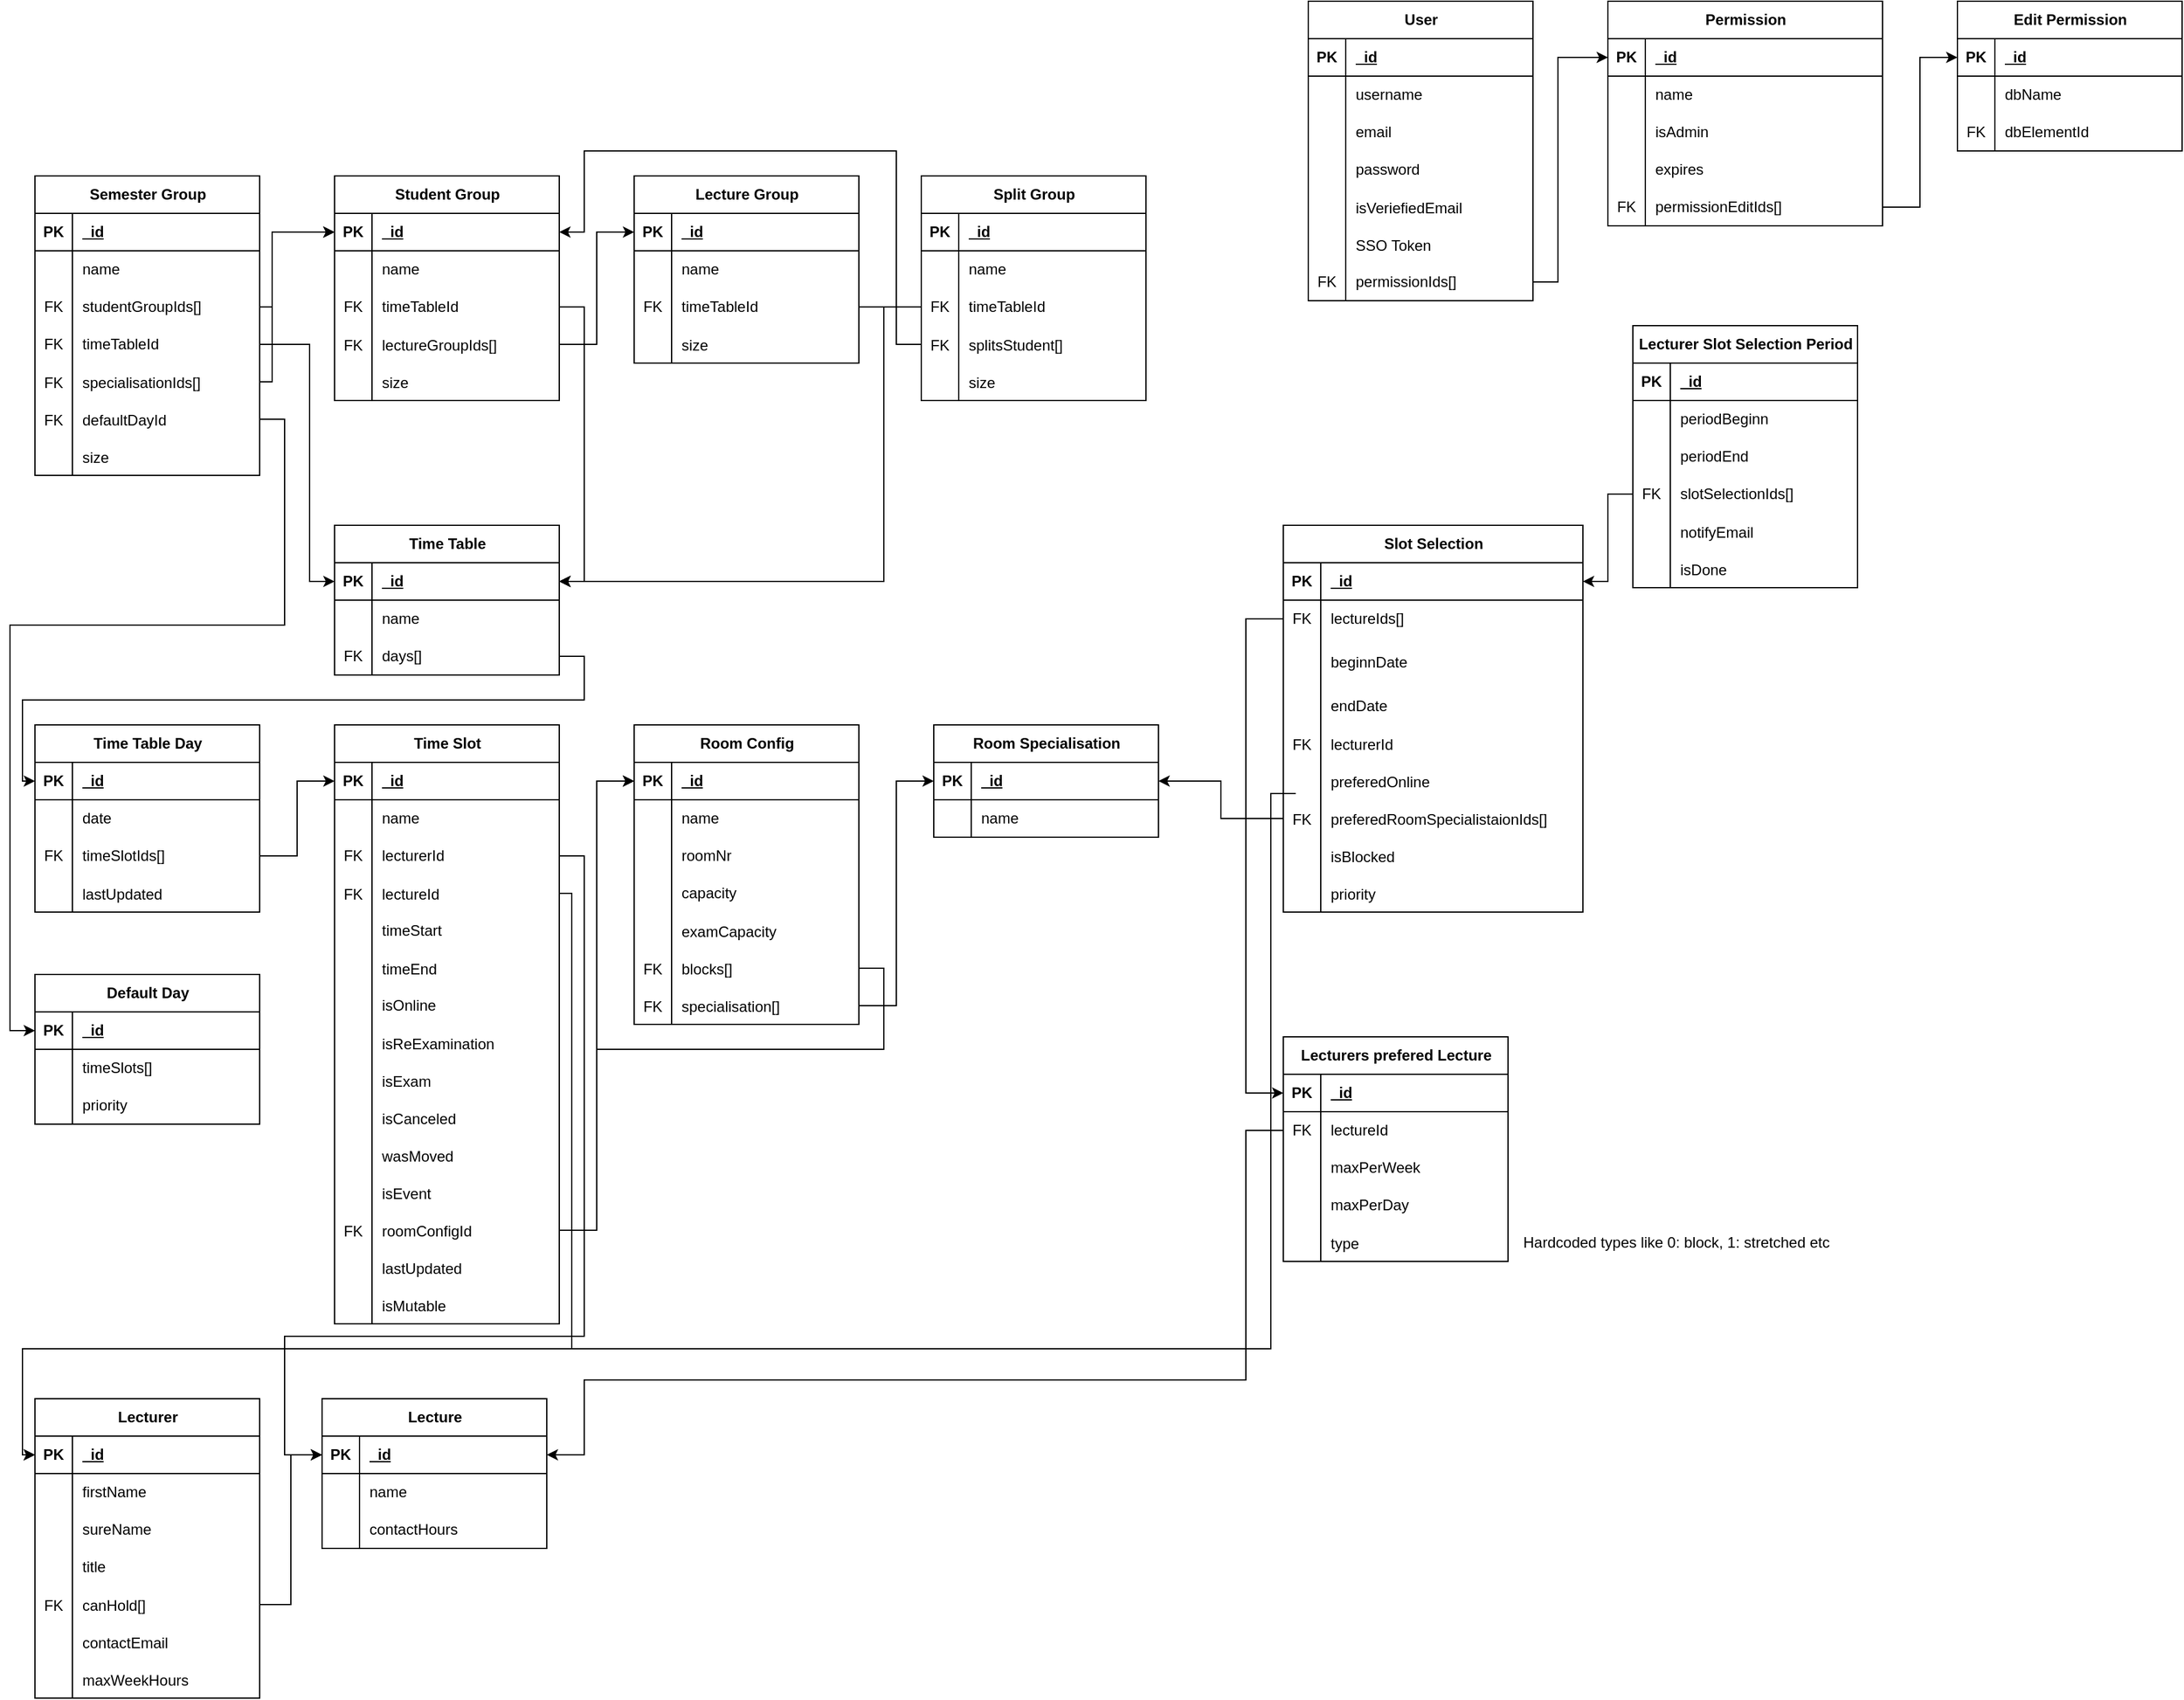 <mxfile version="24.2.0" type="device">
  <diagram name="Page-1" id="e56a1550-8fbb-45ad-956c-1786394a9013">
    <mxGraphModel dx="1434" dy="746" grid="1" gridSize="10" guides="1" tooltips="1" connect="1" arrows="1" fold="1" page="1" pageScale="1" pageWidth="1100" pageHeight="850" background="none" math="0" shadow="0">
      <root>
        <mxCell id="0" />
        <mxCell id="1" parent="0" />
        <mxCell id="BG4p45r799uQF4g2CXlq-3" value="Semester Group" style="shape=table;startSize=30;container=1;collapsible=1;childLayout=tableLayout;fixedRows=1;rowLines=0;fontStyle=1;align=center;resizeLast=1;html=1;" parent="1" vertex="1">
          <mxGeometry x="40" y="160" width="180" height="240" as="geometry" />
        </mxCell>
        <mxCell id="BG4p45r799uQF4g2CXlq-4" value="" style="shape=tableRow;horizontal=0;startSize=0;swimlaneHead=0;swimlaneBody=0;fillColor=none;collapsible=0;dropTarget=0;points=[[0,0.5],[1,0.5]];portConstraint=eastwest;top=0;left=0;right=0;bottom=1;" parent="BG4p45r799uQF4g2CXlq-3" vertex="1">
          <mxGeometry y="30" width="180" height="30" as="geometry" />
        </mxCell>
        <mxCell id="BG4p45r799uQF4g2CXlq-5" value="PK" style="shape=partialRectangle;connectable=0;fillColor=none;top=0;left=0;bottom=0;right=0;fontStyle=1;overflow=hidden;whiteSpace=wrap;html=1;" parent="BG4p45r799uQF4g2CXlq-4" vertex="1">
          <mxGeometry width="30" height="30" as="geometry">
            <mxRectangle width="30" height="30" as="alternateBounds" />
          </mxGeometry>
        </mxCell>
        <mxCell id="BG4p45r799uQF4g2CXlq-6" value="_id" style="shape=partialRectangle;connectable=0;fillColor=none;top=0;left=0;bottom=0;right=0;align=left;spacingLeft=6;fontStyle=5;overflow=hidden;whiteSpace=wrap;html=1;" parent="BG4p45r799uQF4g2CXlq-4" vertex="1">
          <mxGeometry x="30" width="150" height="30" as="geometry">
            <mxRectangle width="150" height="30" as="alternateBounds" />
          </mxGeometry>
        </mxCell>
        <mxCell id="BG4p45r799uQF4g2CXlq-7" value="" style="shape=tableRow;horizontal=0;startSize=0;swimlaneHead=0;swimlaneBody=0;fillColor=none;collapsible=0;dropTarget=0;points=[[0,0.5],[1,0.5]];portConstraint=eastwest;top=0;left=0;right=0;bottom=0;" parent="BG4p45r799uQF4g2CXlq-3" vertex="1">
          <mxGeometry y="60" width="180" height="30" as="geometry" />
        </mxCell>
        <mxCell id="BG4p45r799uQF4g2CXlq-8" value="" style="shape=partialRectangle;connectable=0;fillColor=none;top=0;left=0;bottom=0;right=0;editable=1;overflow=hidden;whiteSpace=wrap;html=1;" parent="BG4p45r799uQF4g2CXlq-7" vertex="1">
          <mxGeometry width="30" height="30" as="geometry">
            <mxRectangle width="30" height="30" as="alternateBounds" />
          </mxGeometry>
        </mxCell>
        <mxCell id="BG4p45r799uQF4g2CXlq-9" value="name" style="shape=partialRectangle;connectable=0;fillColor=none;top=0;left=0;bottom=0;right=0;align=left;spacingLeft=6;overflow=hidden;whiteSpace=wrap;html=1;" parent="BG4p45r799uQF4g2CXlq-7" vertex="1">
          <mxGeometry x="30" width="150" height="30" as="geometry">
            <mxRectangle width="150" height="30" as="alternateBounds" />
          </mxGeometry>
        </mxCell>
        <mxCell id="BG4p45r799uQF4g2CXlq-10" value="" style="shape=tableRow;horizontal=0;startSize=0;swimlaneHead=0;swimlaneBody=0;fillColor=none;collapsible=0;dropTarget=0;points=[[0,0.5],[1,0.5]];portConstraint=eastwest;top=0;left=0;right=0;bottom=0;" parent="BG4p45r799uQF4g2CXlq-3" vertex="1">
          <mxGeometry y="90" width="180" height="30" as="geometry" />
        </mxCell>
        <mxCell id="BG4p45r799uQF4g2CXlq-11" value="FK" style="shape=partialRectangle;connectable=0;fillColor=none;top=0;left=0;bottom=0;right=0;editable=1;overflow=hidden;whiteSpace=wrap;html=1;" parent="BG4p45r799uQF4g2CXlq-10" vertex="1">
          <mxGeometry width="30" height="30" as="geometry">
            <mxRectangle width="30" height="30" as="alternateBounds" />
          </mxGeometry>
        </mxCell>
        <mxCell id="BG4p45r799uQF4g2CXlq-12" value="studentGroupIds[]" style="shape=partialRectangle;connectable=0;fillColor=none;top=0;left=0;bottom=0;right=0;align=left;spacingLeft=6;overflow=hidden;whiteSpace=wrap;html=1;" parent="BG4p45r799uQF4g2CXlq-10" vertex="1">
          <mxGeometry x="30" width="150" height="30" as="geometry">
            <mxRectangle width="150" height="30" as="alternateBounds" />
          </mxGeometry>
        </mxCell>
        <mxCell id="BG4p45r799uQF4g2CXlq-13" value="" style="shape=tableRow;horizontal=0;startSize=0;swimlaneHead=0;swimlaneBody=0;fillColor=none;collapsible=0;dropTarget=0;points=[[0,0.5],[1,0.5]];portConstraint=eastwest;top=0;left=0;right=0;bottom=0;" parent="BG4p45r799uQF4g2CXlq-3" vertex="1">
          <mxGeometry y="120" width="180" height="30" as="geometry" />
        </mxCell>
        <mxCell id="BG4p45r799uQF4g2CXlq-14" value="FK" style="shape=partialRectangle;connectable=0;fillColor=none;top=0;left=0;bottom=0;right=0;editable=1;overflow=hidden;whiteSpace=wrap;html=1;" parent="BG4p45r799uQF4g2CXlq-13" vertex="1">
          <mxGeometry width="30" height="30" as="geometry">
            <mxRectangle width="30" height="30" as="alternateBounds" />
          </mxGeometry>
        </mxCell>
        <mxCell id="BG4p45r799uQF4g2CXlq-15" value="timeTableId" style="shape=partialRectangle;connectable=0;fillColor=none;top=0;left=0;bottom=0;right=0;align=left;spacingLeft=6;overflow=hidden;whiteSpace=wrap;html=1;" parent="BG4p45r799uQF4g2CXlq-13" vertex="1">
          <mxGeometry x="30" width="150" height="30" as="geometry">
            <mxRectangle width="150" height="30" as="alternateBounds" />
          </mxGeometry>
        </mxCell>
        <mxCell id="BG4p45r799uQF4g2CXlq-33" value="" style="shape=tableRow;horizontal=0;startSize=0;swimlaneHead=0;swimlaneBody=0;fillColor=none;collapsible=0;dropTarget=0;points=[[0,0.5],[1,0.5]];portConstraint=eastwest;top=0;left=0;right=0;bottom=0;" parent="BG4p45r799uQF4g2CXlq-3" vertex="1">
          <mxGeometry y="150" width="180" height="30" as="geometry" />
        </mxCell>
        <mxCell id="BG4p45r799uQF4g2CXlq-34" value="FK" style="shape=partialRectangle;connectable=0;fillColor=none;top=0;left=0;bottom=0;right=0;editable=1;overflow=hidden;" parent="BG4p45r799uQF4g2CXlq-33" vertex="1">
          <mxGeometry width="30" height="30" as="geometry">
            <mxRectangle width="30" height="30" as="alternateBounds" />
          </mxGeometry>
        </mxCell>
        <mxCell id="BG4p45r799uQF4g2CXlq-35" value="specialisationIds[]" style="shape=partialRectangle;connectable=0;fillColor=none;top=0;left=0;bottom=0;right=0;align=left;spacingLeft=6;overflow=hidden;" parent="BG4p45r799uQF4g2CXlq-33" vertex="1">
          <mxGeometry x="30" width="150" height="30" as="geometry">
            <mxRectangle width="150" height="30" as="alternateBounds" />
          </mxGeometry>
        </mxCell>
        <mxCell id="sNh4kQ6IJF7AH91-3iH6-73" value="" style="shape=tableRow;horizontal=0;startSize=0;swimlaneHead=0;swimlaneBody=0;fillColor=none;collapsible=0;dropTarget=0;points=[[0,0.5],[1,0.5]];portConstraint=eastwest;top=0;left=0;right=0;bottom=0;" parent="BG4p45r799uQF4g2CXlq-3" vertex="1">
          <mxGeometry y="180" width="180" height="30" as="geometry" />
        </mxCell>
        <mxCell id="sNh4kQ6IJF7AH91-3iH6-74" value="FK" style="shape=partialRectangle;connectable=0;fillColor=none;top=0;left=0;bottom=0;right=0;editable=1;overflow=hidden;" parent="sNh4kQ6IJF7AH91-3iH6-73" vertex="1">
          <mxGeometry width="30" height="30" as="geometry">
            <mxRectangle width="30" height="30" as="alternateBounds" />
          </mxGeometry>
        </mxCell>
        <mxCell id="sNh4kQ6IJF7AH91-3iH6-75" value="defaultDayId" style="shape=partialRectangle;connectable=0;fillColor=none;top=0;left=0;bottom=0;right=0;align=left;spacingLeft=6;overflow=hidden;" parent="sNh4kQ6IJF7AH91-3iH6-73" vertex="1">
          <mxGeometry x="30" width="150" height="30" as="geometry">
            <mxRectangle width="150" height="30" as="alternateBounds" />
          </mxGeometry>
        </mxCell>
        <mxCell id="9NVvjDrtDJYXtIb5AMvQ-1" value="" style="shape=tableRow;horizontal=0;startSize=0;swimlaneHead=0;swimlaneBody=0;fillColor=none;collapsible=0;dropTarget=0;points=[[0,0.5],[1,0.5]];portConstraint=eastwest;top=0;left=0;right=0;bottom=0;" parent="BG4p45r799uQF4g2CXlq-3" vertex="1">
          <mxGeometry y="210" width="180" height="30" as="geometry" />
        </mxCell>
        <mxCell id="9NVvjDrtDJYXtIb5AMvQ-2" value="" style="shape=partialRectangle;connectable=0;fillColor=none;top=0;left=0;bottom=0;right=0;editable=1;overflow=hidden;" parent="9NVvjDrtDJYXtIb5AMvQ-1" vertex="1">
          <mxGeometry width="30" height="30" as="geometry">
            <mxRectangle width="30" height="30" as="alternateBounds" />
          </mxGeometry>
        </mxCell>
        <mxCell id="9NVvjDrtDJYXtIb5AMvQ-3" value="size" style="shape=partialRectangle;connectable=0;fillColor=none;top=0;left=0;bottom=0;right=0;align=left;spacingLeft=6;overflow=hidden;" parent="9NVvjDrtDJYXtIb5AMvQ-1" vertex="1">
          <mxGeometry x="30" width="150" height="30" as="geometry">
            <mxRectangle width="150" height="30" as="alternateBounds" />
          </mxGeometry>
        </mxCell>
        <mxCell id="BG4p45r799uQF4g2CXlq-16" value="Student Group" style="shape=table;startSize=30;container=1;collapsible=1;childLayout=tableLayout;fixedRows=1;rowLines=0;fontStyle=1;align=center;resizeLast=1;html=1;" parent="1" vertex="1">
          <mxGeometry x="280" y="160" width="180" height="180" as="geometry" />
        </mxCell>
        <mxCell id="BG4p45r799uQF4g2CXlq-17" value="" style="shape=tableRow;horizontal=0;startSize=0;swimlaneHead=0;swimlaneBody=0;fillColor=none;collapsible=0;dropTarget=0;points=[[0,0.5],[1,0.5]];portConstraint=eastwest;top=0;left=0;right=0;bottom=1;" parent="BG4p45r799uQF4g2CXlq-16" vertex="1">
          <mxGeometry y="30" width="180" height="30" as="geometry" />
        </mxCell>
        <mxCell id="BG4p45r799uQF4g2CXlq-18" value="PK" style="shape=partialRectangle;connectable=0;fillColor=none;top=0;left=0;bottom=0;right=0;fontStyle=1;overflow=hidden;whiteSpace=wrap;html=1;" parent="BG4p45r799uQF4g2CXlq-17" vertex="1">
          <mxGeometry width="30" height="30" as="geometry">
            <mxRectangle width="30" height="30" as="alternateBounds" />
          </mxGeometry>
        </mxCell>
        <mxCell id="BG4p45r799uQF4g2CXlq-19" value="_id" style="shape=partialRectangle;connectable=0;fillColor=none;top=0;left=0;bottom=0;right=0;align=left;spacingLeft=6;fontStyle=5;overflow=hidden;whiteSpace=wrap;html=1;" parent="BG4p45r799uQF4g2CXlq-17" vertex="1">
          <mxGeometry x="30" width="150" height="30" as="geometry">
            <mxRectangle width="150" height="30" as="alternateBounds" />
          </mxGeometry>
        </mxCell>
        <mxCell id="BG4p45r799uQF4g2CXlq-20" value="" style="shape=tableRow;horizontal=0;startSize=0;swimlaneHead=0;swimlaneBody=0;fillColor=none;collapsible=0;dropTarget=0;points=[[0,0.5],[1,0.5]];portConstraint=eastwest;top=0;left=0;right=0;bottom=0;" parent="BG4p45r799uQF4g2CXlq-16" vertex="1">
          <mxGeometry y="60" width="180" height="30" as="geometry" />
        </mxCell>
        <mxCell id="BG4p45r799uQF4g2CXlq-21" value="" style="shape=partialRectangle;connectable=0;fillColor=none;top=0;left=0;bottom=0;right=0;editable=1;overflow=hidden;whiteSpace=wrap;html=1;" parent="BG4p45r799uQF4g2CXlq-20" vertex="1">
          <mxGeometry width="30" height="30" as="geometry">
            <mxRectangle width="30" height="30" as="alternateBounds" />
          </mxGeometry>
        </mxCell>
        <mxCell id="BG4p45r799uQF4g2CXlq-22" value="name" style="shape=partialRectangle;connectable=0;fillColor=none;top=0;left=0;bottom=0;right=0;align=left;spacingLeft=6;overflow=hidden;whiteSpace=wrap;html=1;" parent="BG4p45r799uQF4g2CXlq-20" vertex="1">
          <mxGeometry x="30" width="150" height="30" as="geometry">
            <mxRectangle width="150" height="30" as="alternateBounds" />
          </mxGeometry>
        </mxCell>
        <mxCell id="BG4p45r799uQF4g2CXlq-23" value="" style="shape=tableRow;horizontal=0;startSize=0;swimlaneHead=0;swimlaneBody=0;fillColor=none;collapsible=0;dropTarget=0;points=[[0,0.5],[1,0.5]];portConstraint=eastwest;top=0;left=0;right=0;bottom=0;" parent="BG4p45r799uQF4g2CXlq-16" vertex="1">
          <mxGeometry y="90" width="180" height="30" as="geometry" />
        </mxCell>
        <mxCell id="BG4p45r799uQF4g2CXlq-24" value="FK" style="shape=partialRectangle;connectable=0;fillColor=none;top=0;left=0;bottom=0;right=0;editable=1;overflow=hidden;whiteSpace=wrap;html=1;" parent="BG4p45r799uQF4g2CXlq-23" vertex="1">
          <mxGeometry width="30" height="30" as="geometry">
            <mxRectangle width="30" height="30" as="alternateBounds" />
          </mxGeometry>
        </mxCell>
        <mxCell id="BG4p45r799uQF4g2CXlq-25" value="timeTableId" style="shape=partialRectangle;connectable=0;fillColor=none;top=0;left=0;bottom=0;right=0;align=left;spacingLeft=6;overflow=hidden;whiteSpace=wrap;html=1;" parent="BG4p45r799uQF4g2CXlq-23" vertex="1">
          <mxGeometry x="30" width="150" height="30" as="geometry">
            <mxRectangle width="150" height="30" as="alternateBounds" />
          </mxGeometry>
        </mxCell>
        <mxCell id="BG4p45r799uQF4g2CXlq-36" value="" style="shape=tableRow;horizontal=0;startSize=0;swimlaneHead=0;swimlaneBody=0;fillColor=none;collapsible=0;dropTarget=0;points=[[0,0.5],[1,0.5]];portConstraint=eastwest;top=0;left=0;right=0;bottom=0;" parent="BG4p45r799uQF4g2CXlq-16" vertex="1">
          <mxGeometry y="120" width="180" height="30" as="geometry" />
        </mxCell>
        <mxCell id="BG4p45r799uQF4g2CXlq-37" value="FK" style="shape=partialRectangle;connectable=0;fillColor=none;top=0;left=0;bottom=0;right=0;editable=1;overflow=hidden;" parent="BG4p45r799uQF4g2CXlq-36" vertex="1">
          <mxGeometry width="30" height="30" as="geometry">
            <mxRectangle width="30" height="30" as="alternateBounds" />
          </mxGeometry>
        </mxCell>
        <mxCell id="BG4p45r799uQF4g2CXlq-38" value="lectureGroupIds[]" style="shape=partialRectangle;connectable=0;fillColor=none;top=0;left=0;bottom=0;right=0;align=left;spacingLeft=6;overflow=hidden;" parent="BG4p45r799uQF4g2CXlq-36" vertex="1">
          <mxGeometry x="30" width="150" height="30" as="geometry">
            <mxRectangle width="150" height="30" as="alternateBounds" />
          </mxGeometry>
        </mxCell>
        <mxCell id="9NVvjDrtDJYXtIb5AMvQ-4" value="" style="shape=tableRow;horizontal=0;startSize=0;swimlaneHead=0;swimlaneBody=0;fillColor=none;collapsible=0;dropTarget=0;points=[[0,0.5],[1,0.5]];portConstraint=eastwest;top=0;left=0;right=0;bottom=0;" parent="BG4p45r799uQF4g2CXlq-16" vertex="1">
          <mxGeometry y="150" width="180" height="30" as="geometry" />
        </mxCell>
        <mxCell id="9NVvjDrtDJYXtIb5AMvQ-5" value="" style="shape=partialRectangle;connectable=0;fillColor=none;top=0;left=0;bottom=0;right=0;editable=1;overflow=hidden;" parent="9NVvjDrtDJYXtIb5AMvQ-4" vertex="1">
          <mxGeometry width="30" height="30" as="geometry">
            <mxRectangle width="30" height="30" as="alternateBounds" />
          </mxGeometry>
        </mxCell>
        <mxCell id="9NVvjDrtDJYXtIb5AMvQ-6" value="size" style="shape=partialRectangle;connectable=0;fillColor=none;top=0;left=0;bottom=0;right=0;align=left;spacingLeft=6;overflow=hidden;" parent="9NVvjDrtDJYXtIb5AMvQ-4" vertex="1">
          <mxGeometry x="30" width="150" height="30" as="geometry">
            <mxRectangle width="150" height="30" as="alternateBounds" />
          </mxGeometry>
        </mxCell>
        <mxCell id="BG4p45r799uQF4g2CXlq-39" value="Lecture Group" style="shape=table;startSize=30;container=1;collapsible=1;childLayout=tableLayout;fixedRows=1;rowLines=0;fontStyle=1;align=center;resizeLast=1;html=1;" parent="1" vertex="1">
          <mxGeometry x="520" y="160" width="180" height="150" as="geometry" />
        </mxCell>
        <mxCell id="BG4p45r799uQF4g2CXlq-40" value="" style="shape=tableRow;horizontal=0;startSize=0;swimlaneHead=0;swimlaneBody=0;fillColor=none;collapsible=0;dropTarget=0;points=[[0,0.5],[1,0.5]];portConstraint=eastwest;top=0;left=0;right=0;bottom=1;" parent="BG4p45r799uQF4g2CXlq-39" vertex="1">
          <mxGeometry y="30" width="180" height="30" as="geometry" />
        </mxCell>
        <mxCell id="BG4p45r799uQF4g2CXlq-41" value="PK" style="shape=partialRectangle;connectable=0;fillColor=none;top=0;left=0;bottom=0;right=0;fontStyle=1;overflow=hidden;whiteSpace=wrap;html=1;" parent="BG4p45r799uQF4g2CXlq-40" vertex="1">
          <mxGeometry width="30" height="30" as="geometry">
            <mxRectangle width="30" height="30" as="alternateBounds" />
          </mxGeometry>
        </mxCell>
        <mxCell id="BG4p45r799uQF4g2CXlq-42" value="_id" style="shape=partialRectangle;connectable=0;fillColor=none;top=0;left=0;bottom=0;right=0;align=left;spacingLeft=6;fontStyle=5;overflow=hidden;whiteSpace=wrap;html=1;" parent="BG4p45r799uQF4g2CXlq-40" vertex="1">
          <mxGeometry x="30" width="150" height="30" as="geometry">
            <mxRectangle width="150" height="30" as="alternateBounds" />
          </mxGeometry>
        </mxCell>
        <mxCell id="BG4p45r799uQF4g2CXlq-43" value="" style="shape=tableRow;horizontal=0;startSize=0;swimlaneHead=0;swimlaneBody=0;fillColor=none;collapsible=0;dropTarget=0;points=[[0,0.5],[1,0.5]];portConstraint=eastwest;top=0;left=0;right=0;bottom=0;" parent="BG4p45r799uQF4g2CXlq-39" vertex="1">
          <mxGeometry y="60" width="180" height="30" as="geometry" />
        </mxCell>
        <mxCell id="BG4p45r799uQF4g2CXlq-44" value="" style="shape=partialRectangle;connectable=0;fillColor=none;top=0;left=0;bottom=0;right=0;editable=1;overflow=hidden;whiteSpace=wrap;html=1;" parent="BG4p45r799uQF4g2CXlq-43" vertex="1">
          <mxGeometry width="30" height="30" as="geometry">
            <mxRectangle width="30" height="30" as="alternateBounds" />
          </mxGeometry>
        </mxCell>
        <mxCell id="BG4p45r799uQF4g2CXlq-45" value="name" style="shape=partialRectangle;connectable=0;fillColor=none;top=0;left=0;bottom=0;right=0;align=left;spacingLeft=6;overflow=hidden;whiteSpace=wrap;html=1;" parent="BG4p45r799uQF4g2CXlq-43" vertex="1">
          <mxGeometry x="30" width="150" height="30" as="geometry">
            <mxRectangle width="150" height="30" as="alternateBounds" />
          </mxGeometry>
        </mxCell>
        <mxCell id="BG4p45r799uQF4g2CXlq-46" value="" style="shape=tableRow;horizontal=0;startSize=0;swimlaneHead=0;swimlaneBody=0;fillColor=none;collapsible=0;dropTarget=0;points=[[0,0.5],[1,0.5]];portConstraint=eastwest;top=0;left=0;right=0;bottom=0;" parent="BG4p45r799uQF4g2CXlq-39" vertex="1">
          <mxGeometry y="90" width="180" height="30" as="geometry" />
        </mxCell>
        <mxCell id="BG4p45r799uQF4g2CXlq-47" value="FK" style="shape=partialRectangle;connectable=0;fillColor=none;top=0;left=0;bottom=0;right=0;editable=1;overflow=hidden;whiteSpace=wrap;html=1;" parent="BG4p45r799uQF4g2CXlq-46" vertex="1">
          <mxGeometry width="30" height="30" as="geometry">
            <mxRectangle width="30" height="30" as="alternateBounds" />
          </mxGeometry>
        </mxCell>
        <mxCell id="BG4p45r799uQF4g2CXlq-48" value="timeTableId" style="shape=partialRectangle;connectable=0;fillColor=none;top=0;left=0;bottom=0;right=0;align=left;spacingLeft=6;overflow=hidden;whiteSpace=wrap;html=1;" parent="BG4p45r799uQF4g2CXlq-46" vertex="1">
          <mxGeometry x="30" width="150" height="30" as="geometry">
            <mxRectangle width="150" height="30" as="alternateBounds" />
          </mxGeometry>
        </mxCell>
        <mxCell id="9NVvjDrtDJYXtIb5AMvQ-7" value="" style="shape=tableRow;horizontal=0;startSize=0;swimlaneHead=0;swimlaneBody=0;fillColor=none;collapsible=0;dropTarget=0;points=[[0,0.5],[1,0.5]];portConstraint=eastwest;top=0;left=0;right=0;bottom=0;" parent="BG4p45r799uQF4g2CXlq-39" vertex="1">
          <mxGeometry y="120" width="180" height="30" as="geometry" />
        </mxCell>
        <mxCell id="9NVvjDrtDJYXtIb5AMvQ-8" value="" style="shape=partialRectangle;connectable=0;fillColor=none;top=0;left=0;bottom=0;right=0;editable=1;overflow=hidden;" parent="9NVvjDrtDJYXtIb5AMvQ-7" vertex="1">
          <mxGeometry width="30" height="30" as="geometry">
            <mxRectangle width="30" height="30" as="alternateBounds" />
          </mxGeometry>
        </mxCell>
        <mxCell id="9NVvjDrtDJYXtIb5AMvQ-9" value="size" style="shape=partialRectangle;connectable=0;fillColor=none;top=0;left=0;bottom=0;right=0;align=left;spacingLeft=6;overflow=hidden;" parent="9NVvjDrtDJYXtIb5AMvQ-7" vertex="1">
          <mxGeometry x="30" width="150" height="30" as="geometry">
            <mxRectangle width="150" height="30" as="alternateBounds" />
          </mxGeometry>
        </mxCell>
        <mxCell id="BG4p45r799uQF4g2CXlq-52" style="edgeStyle=orthogonalEdgeStyle;rounded=0;orthogonalLoop=1;jettySize=auto;html=1;exitX=1;exitY=0.5;exitDx=0;exitDy=0;entryX=0;entryY=0.5;entryDx=0;entryDy=0;" parent="1" source="BG4p45r799uQF4g2CXlq-36" target="BG4p45r799uQF4g2CXlq-40" edge="1">
          <mxGeometry relative="1" as="geometry" />
        </mxCell>
        <mxCell id="BG4p45r799uQF4g2CXlq-53" style="edgeStyle=orthogonalEdgeStyle;rounded=0;orthogonalLoop=1;jettySize=auto;html=1;exitX=1;exitY=0.5;exitDx=0;exitDy=0;entryX=0;entryY=0.5;entryDx=0;entryDy=0;" parent="1" source="BG4p45r799uQF4g2CXlq-10" target="BG4p45r799uQF4g2CXlq-17" edge="1">
          <mxGeometry relative="1" as="geometry">
            <Array as="points">
              <mxPoint x="230" y="265" />
              <mxPoint x="230" y="205" />
            </Array>
          </mxGeometry>
        </mxCell>
        <mxCell id="BG4p45r799uQF4g2CXlq-148" style="edgeStyle=orthogonalEdgeStyle;rounded=0;orthogonalLoop=1;jettySize=auto;html=1;exitX=1;exitY=0.5;exitDx=0;exitDy=0;entryX=0;entryY=0.5;entryDx=0;entryDy=0;" parent="1" source="BG4p45r799uQF4g2CXlq-142" target="BG4p45r799uQF4g2CXlq-100" edge="1">
          <mxGeometry relative="1" as="geometry">
            <Array as="points">
              <mxPoint x="720" y="795" />
              <mxPoint x="720" y="860" />
              <mxPoint x="490" y="860" />
              <mxPoint x="490" y="645" />
            </Array>
          </mxGeometry>
        </mxCell>
        <mxCell id="BG4p45r799uQF4g2CXlq-55" value="Time Table" style="shape=table;startSize=30;container=1;collapsible=1;childLayout=tableLayout;fixedRows=1;rowLines=0;fontStyle=1;align=center;resizeLast=1;html=1;" parent="1" vertex="1">
          <mxGeometry x="280" y="440" width="180" height="120" as="geometry" />
        </mxCell>
        <mxCell id="BG4p45r799uQF4g2CXlq-56" value="" style="shape=tableRow;horizontal=0;startSize=0;swimlaneHead=0;swimlaneBody=0;fillColor=none;collapsible=0;dropTarget=0;points=[[0,0.5],[1,0.5]];portConstraint=eastwest;top=0;left=0;right=0;bottom=1;" parent="BG4p45r799uQF4g2CXlq-55" vertex="1">
          <mxGeometry y="30" width="180" height="30" as="geometry" />
        </mxCell>
        <mxCell id="BG4p45r799uQF4g2CXlq-57" value="PK" style="shape=partialRectangle;connectable=0;fillColor=none;top=0;left=0;bottom=0;right=0;fontStyle=1;overflow=hidden;whiteSpace=wrap;html=1;" parent="BG4p45r799uQF4g2CXlq-56" vertex="1">
          <mxGeometry width="30" height="30" as="geometry">
            <mxRectangle width="30" height="30" as="alternateBounds" />
          </mxGeometry>
        </mxCell>
        <mxCell id="BG4p45r799uQF4g2CXlq-58" value="_id" style="shape=partialRectangle;connectable=0;fillColor=none;top=0;left=0;bottom=0;right=0;align=left;spacingLeft=6;fontStyle=5;overflow=hidden;whiteSpace=wrap;html=1;" parent="BG4p45r799uQF4g2CXlq-56" vertex="1">
          <mxGeometry x="30" width="150" height="30" as="geometry">
            <mxRectangle width="150" height="30" as="alternateBounds" />
          </mxGeometry>
        </mxCell>
        <mxCell id="BG4p45r799uQF4g2CXlq-59" value="" style="shape=tableRow;horizontal=0;startSize=0;swimlaneHead=0;swimlaneBody=0;fillColor=none;collapsible=0;dropTarget=0;points=[[0,0.5],[1,0.5]];portConstraint=eastwest;top=0;left=0;right=0;bottom=0;" parent="BG4p45r799uQF4g2CXlq-55" vertex="1">
          <mxGeometry y="60" width="180" height="30" as="geometry" />
        </mxCell>
        <mxCell id="BG4p45r799uQF4g2CXlq-60" value="" style="shape=partialRectangle;connectable=0;fillColor=none;top=0;left=0;bottom=0;right=0;editable=1;overflow=hidden;whiteSpace=wrap;html=1;" parent="BG4p45r799uQF4g2CXlq-59" vertex="1">
          <mxGeometry width="30" height="30" as="geometry">
            <mxRectangle width="30" height="30" as="alternateBounds" />
          </mxGeometry>
        </mxCell>
        <mxCell id="BG4p45r799uQF4g2CXlq-61" value="name" style="shape=partialRectangle;connectable=0;fillColor=none;top=0;left=0;bottom=0;right=0;align=left;spacingLeft=6;overflow=hidden;whiteSpace=wrap;html=1;" parent="BG4p45r799uQF4g2CXlq-59" vertex="1">
          <mxGeometry x="30" width="150" height="30" as="geometry">
            <mxRectangle width="150" height="30" as="alternateBounds" />
          </mxGeometry>
        </mxCell>
        <mxCell id="BG4p45r799uQF4g2CXlq-62" value="" style="shape=tableRow;horizontal=0;startSize=0;swimlaneHead=0;swimlaneBody=0;fillColor=none;collapsible=0;dropTarget=0;points=[[0,0.5],[1,0.5]];portConstraint=eastwest;top=0;left=0;right=0;bottom=0;" parent="BG4p45r799uQF4g2CXlq-55" vertex="1">
          <mxGeometry y="90" width="180" height="30" as="geometry" />
        </mxCell>
        <mxCell id="BG4p45r799uQF4g2CXlq-63" value="FK" style="shape=partialRectangle;connectable=0;fillColor=none;top=0;left=0;bottom=0;right=0;editable=1;overflow=hidden;whiteSpace=wrap;html=1;" parent="BG4p45r799uQF4g2CXlq-62" vertex="1">
          <mxGeometry width="30" height="30" as="geometry">
            <mxRectangle width="30" height="30" as="alternateBounds" />
          </mxGeometry>
        </mxCell>
        <mxCell id="BG4p45r799uQF4g2CXlq-64" value="days[]" style="shape=partialRectangle;connectable=0;fillColor=none;top=0;left=0;bottom=0;right=0;align=left;spacingLeft=6;overflow=hidden;whiteSpace=wrap;html=1;" parent="BG4p45r799uQF4g2CXlq-62" vertex="1">
          <mxGeometry x="30" width="150" height="30" as="geometry">
            <mxRectangle width="150" height="30" as="alternateBounds" />
          </mxGeometry>
        </mxCell>
        <mxCell id="BG4p45r799uQF4g2CXlq-68" style="edgeStyle=orthogonalEdgeStyle;rounded=0;orthogonalLoop=1;jettySize=auto;html=1;exitX=1;exitY=0.5;exitDx=0;exitDy=0;entryX=0;entryY=0.5;entryDx=0;entryDy=0;" parent="1" source="BG4p45r799uQF4g2CXlq-13" target="BG4p45r799uQF4g2CXlq-56" edge="1">
          <mxGeometry relative="1" as="geometry">
            <Array as="points">
              <mxPoint x="260" y="295" />
              <mxPoint x="260" y="485" />
            </Array>
            <mxPoint x="280" y="405" as="targetPoint" />
          </mxGeometry>
        </mxCell>
        <mxCell id="BG4p45r799uQF4g2CXlq-69" style="edgeStyle=orthogonalEdgeStyle;rounded=0;orthogonalLoop=1;jettySize=auto;html=1;exitX=1;exitY=0.5;exitDx=0;exitDy=0;entryX=1;entryY=0.5;entryDx=0;entryDy=0;" parent="1" source="BG4p45r799uQF4g2CXlq-23" target="BG4p45r799uQF4g2CXlq-56" edge="1">
          <mxGeometry relative="1" as="geometry">
            <mxPoint x="460" y="405" as="targetPoint" />
          </mxGeometry>
        </mxCell>
        <mxCell id="BG4p45r799uQF4g2CXlq-71" style="edgeStyle=orthogonalEdgeStyle;rounded=0;orthogonalLoop=1;jettySize=auto;html=1;exitX=1;exitY=0.5;exitDx=0;exitDy=0;entryX=1;entryY=0.5;entryDx=0;entryDy=0;" parent="1" source="BG4p45r799uQF4g2CXlq-46" target="BG4p45r799uQF4g2CXlq-56" edge="1">
          <mxGeometry relative="1" as="geometry">
            <mxPoint x="460" y="405" as="targetPoint" />
          </mxGeometry>
        </mxCell>
        <mxCell id="BG4p45r799uQF4g2CXlq-72" value="Time Table Day" style="shape=table;startSize=30;container=1;collapsible=1;childLayout=tableLayout;fixedRows=1;rowLines=0;fontStyle=1;align=center;resizeLast=1;html=1;" parent="1" vertex="1">
          <mxGeometry x="40" y="600" width="180" height="150" as="geometry" />
        </mxCell>
        <mxCell id="BG4p45r799uQF4g2CXlq-73" value="" style="shape=tableRow;horizontal=0;startSize=0;swimlaneHead=0;swimlaneBody=0;fillColor=none;collapsible=0;dropTarget=0;points=[[0,0.5],[1,0.5]];portConstraint=eastwest;top=0;left=0;right=0;bottom=1;" parent="BG4p45r799uQF4g2CXlq-72" vertex="1">
          <mxGeometry y="30" width="180" height="30" as="geometry" />
        </mxCell>
        <mxCell id="BG4p45r799uQF4g2CXlq-74" value="PK" style="shape=partialRectangle;connectable=0;fillColor=none;top=0;left=0;bottom=0;right=0;fontStyle=1;overflow=hidden;whiteSpace=wrap;html=1;" parent="BG4p45r799uQF4g2CXlq-73" vertex="1">
          <mxGeometry width="30" height="30" as="geometry">
            <mxRectangle width="30" height="30" as="alternateBounds" />
          </mxGeometry>
        </mxCell>
        <mxCell id="BG4p45r799uQF4g2CXlq-75" value="_id" style="shape=partialRectangle;connectable=0;fillColor=none;top=0;left=0;bottom=0;right=0;align=left;spacingLeft=6;fontStyle=5;overflow=hidden;whiteSpace=wrap;html=1;" parent="BG4p45r799uQF4g2CXlq-73" vertex="1">
          <mxGeometry x="30" width="150" height="30" as="geometry">
            <mxRectangle width="150" height="30" as="alternateBounds" />
          </mxGeometry>
        </mxCell>
        <mxCell id="BG4p45r799uQF4g2CXlq-76" value="" style="shape=tableRow;horizontal=0;startSize=0;swimlaneHead=0;swimlaneBody=0;fillColor=none;collapsible=0;dropTarget=0;points=[[0,0.5],[1,0.5]];portConstraint=eastwest;top=0;left=0;right=0;bottom=0;" parent="BG4p45r799uQF4g2CXlq-72" vertex="1">
          <mxGeometry y="60" width="180" height="30" as="geometry" />
        </mxCell>
        <mxCell id="BG4p45r799uQF4g2CXlq-77" value="" style="shape=partialRectangle;connectable=0;fillColor=none;top=0;left=0;bottom=0;right=0;editable=1;overflow=hidden;whiteSpace=wrap;html=1;" parent="BG4p45r799uQF4g2CXlq-76" vertex="1">
          <mxGeometry width="30" height="30" as="geometry">
            <mxRectangle width="30" height="30" as="alternateBounds" />
          </mxGeometry>
        </mxCell>
        <mxCell id="BG4p45r799uQF4g2CXlq-78" value="date" style="shape=partialRectangle;connectable=0;fillColor=none;top=0;left=0;bottom=0;right=0;align=left;spacingLeft=6;overflow=hidden;whiteSpace=wrap;html=1;" parent="BG4p45r799uQF4g2CXlq-76" vertex="1">
          <mxGeometry x="30" width="150" height="30" as="geometry">
            <mxRectangle width="150" height="30" as="alternateBounds" />
          </mxGeometry>
        </mxCell>
        <mxCell id="BG4p45r799uQF4g2CXlq-79" value="" style="shape=tableRow;horizontal=0;startSize=0;swimlaneHead=0;swimlaneBody=0;fillColor=none;collapsible=0;dropTarget=0;points=[[0,0.5],[1,0.5]];portConstraint=eastwest;top=0;left=0;right=0;bottom=0;" parent="BG4p45r799uQF4g2CXlq-72" vertex="1">
          <mxGeometry y="90" width="180" height="30" as="geometry" />
        </mxCell>
        <mxCell id="BG4p45r799uQF4g2CXlq-80" value="FK" style="shape=partialRectangle;connectable=0;fillColor=none;top=0;left=0;bottom=0;right=0;editable=1;overflow=hidden;whiteSpace=wrap;html=1;" parent="BG4p45r799uQF4g2CXlq-79" vertex="1">
          <mxGeometry width="30" height="30" as="geometry">
            <mxRectangle width="30" height="30" as="alternateBounds" />
          </mxGeometry>
        </mxCell>
        <mxCell id="BG4p45r799uQF4g2CXlq-81" value="timeSlotIds[]" style="shape=partialRectangle;connectable=0;fillColor=none;top=0;left=0;bottom=0;right=0;align=left;spacingLeft=6;overflow=hidden;whiteSpace=wrap;html=1;" parent="BG4p45r799uQF4g2CXlq-79" vertex="1">
          <mxGeometry x="30" width="150" height="30" as="geometry">
            <mxRectangle width="150" height="30" as="alternateBounds" />
          </mxGeometry>
        </mxCell>
        <mxCell id="sNh4kQ6IJF7AH91-3iH6-4" value="" style="shape=tableRow;horizontal=0;startSize=0;swimlaneHead=0;swimlaneBody=0;fillColor=none;collapsible=0;dropTarget=0;points=[[0,0.5],[1,0.5]];portConstraint=eastwest;top=0;left=0;right=0;bottom=0;" parent="BG4p45r799uQF4g2CXlq-72" vertex="1">
          <mxGeometry y="120" width="180" height="30" as="geometry" />
        </mxCell>
        <mxCell id="sNh4kQ6IJF7AH91-3iH6-5" value="" style="shape=partialRectangle;connectable=0;fillColor=none;top=0;left=0;bottom=0;right=0;editable=1;overflow=hidden;" parent="sNh4kQ6IJF7AH91-3iH6-4" vertex="1">
          <mxGeometry width="30" height="30" as="geometry">
            <mxRectangle width="30" height="30" as="alternateBounds" />
          </mxGeometry>
        </mxCell>
        <mxCell id="sNh4kQ6IJF7AH91-3iH6-6" value="lastUpdated" style="shape=partialRectangle;connectable=0;fillColor=none;top=0;left=0;bottom=0;right=0;align=left;spacingLeft=6;overflow=hidden;" parent="sNh4kQ6IJF7AH91-3iH6-4" vertex="1">
          <mxGeometry x="30" width="150" height="30" as="geometry">
            <mxRectangle width="150" height="30" as="alternateBounds" />
          </mxGeometry>
        </mxCell>
        <mxCell id="BG4p45r799uQF4g2CXlq-85" value="Time Slot" style="shape=table;startSize=30;container=1;collapsible=1;childLayout=tableLayout;fixedRows=1;rowLines=0;fontStyle=1;align=center;resizeLast=1;html=1;" parent="1" vertex="1">
          <mxGeometry x="280" y="600" width="180" height="480" as="geometry" />
        </mxCell>
        <mxCell id="BG4p45r799uQF4g2CXlq-86" value="" style="shape=tableRow;horizontal=0;startSize=0;swimlaneHead=0;swimlaneBody=0;fillColor=none;collapsible=0;dropTarget=0;points=[[0,0.5],[1,0.5]];portConstraint=eastwest;top=0;left=0;right=0;bottom=1;" parent="BG4p45r799uQF4g2CXlq-85" vertex="1">
          <mxGeometry y="30" width="180" height="30" as="geometry" />
        </mxCell>
        <mxCell id="BG4p45r799uQF4g2CXlq-87" value="PK" style="shape=partialRectangle;connectable=0;fillColor=none;top=0;left=0;bottom=0;right=0;fontStyle=1;overflow=hidden;whiteSpace=wrap;html=1;" parent="BG4p45r799uQF4g2CXlq-86" vertex="1">
          <mxGeometry width="30" height="30" as="geometry">
            <mxRectangle width="30" height="30" as="alternateBounds" />
          </mxGeometry>
        </mxCell>
        <mxCell id="BG4p45r799uQF4g2CXlq-88" value="_id" style="shape=partialRectangle;connectable=0;fillColor=none;top=0;left=0;bottom=0;right=0;align=left;spacingLeft=6;fontStyle=5;overflow=hidden;whiteSpace=wrap;html=1;" parent="BG4p45r799uQF4g2CXlq-86" vertex="1">
          <mxGeometry x="30" width="150" height="30" as="geometry">
            <mxRectangle width="150" height="30" as="alternateBounds" />
          </mxGeometry>
        </mxCell>
        <mxCell id="BG4p45r799uQF4g2CXlq-89" value="" style="shape=tableRow;horizontal=0;startSize=0;swimlaneHead=0;swimlaneBody=0;fillColor=none;collapsible=0;dropTarget=0;points=[[0,0.5],[1,0.5]];portConstraint=eastwest;top=0;left=0;right=0;bottom=0;" parent="BG4p45r799uQF4g2CXlq-85" vertex="1">
          <mxGeometry y="60" width="180" height="30" as="geometry" />
        </mxCell>
        <mxCell id="BG4p45r799uQF4g2CXlq-90" value="" style="shape=partialRectangle;connectable=0;fillColor=none;top=0;left=0;bottom=0;right=0;editable=1;overflow=hidden;whiteSpace=wrap;html=1;" parent="BG4p45r799uQF4g2CXlq-89" vertex="1">
          <mxGeometry width="30" height="30" as="geometry">
            <mxRectangle width="30" height="30" as="alternateBounds" />
          </mxGeometry>
        </mxCell>
        <mxCell id="BG4p45r799uQF4g2CXlq-91" value="name" style="shape=partialRectangle;connectable=0;fillColor=none;top=0;left=0;bottom=0;right=0;align=left;spacingLeft=6;overflow=hidden;whiteSpace=wrap;html=1;" parent="BG4p45r799uQF4g2CXlq-89" vertex="1">
          <mxGeometry x="30" width="150" height="30" as="geometry">
            <mxRectangle width="150" height="30" as="alternateBounds" />
          </mxGeometry>
        </mxCell>
        <mxCell id="BG4p45r799uQF4g2CXlq-92" value="" style="shape=tableRow;horizontal=0;startSize=0;swimlaneHead=0;swimlaneBody=0;fillColor=none;collapsible=0;dropTarget=0;points=[[0,0.5],[1,0.5]];portConstraint=eastwest;top=0;left=0;right=0;bottom=0;" parent="BG4p45r799uQF4g2CXlq-85" vertex="1">
          <mxGeometry y="90" width="180" height="30" as="geometry" />
        </mxCell>
        <mxCell id="BG4p45r799uQF4g2CXlq-93" value="FK" style="shape=partialRectangle;connectable=0;fillColor=none;top=0;left=0;bottom=0;right=0;editable=1;overflow=hidden;whiteSpace=wrap;html=1;" parent="BG4p45r799uQF4g2CXlq-92" vertex="1">
          <mxGeometry width="30" height="30" as="geometry">
            <mxRectangle width="30" height="30" as="alternateBounds" />
          </mxGeometry>
        </mxCell>
        <mxCell id="BG4p45r799uQF4g2CXlq-94" value="lecturerId" style="shape=partialRectangle;connectable=0;fillColor=none;top=0;left=0;bottom=0;right=0;align=left;spacingLeft=6;overflow=hidden;whiteSpace=wrap;html=1;" parent="BG4p45r799uQF4g2CXlq-92" vertex="1">
          <mxGeometry x="30" width="150" height="30" as="geometry">
            <mxRectangle width="150" height="30" as="alternateBounds" />
          </mxGeometry>
        </mxCell>
        <mxCell id="BG4p45r799uQF4g2CXlq-133" value="" style="shape=tableRow;horizontal=0;startSize=0;swimlaneHead=0;swimlaneBody=0;fillColor=none;collapsible=0;dropTarget=0;points=[[0,0.5],[1,0.5]];portConstraint=eastwest;top=0;left=0;right=0;bottom=0;" parent="BG4p45r799uQF4g2CXlq-85" vertex="1">
          <mxGeometry y="120" width="180" height="30" as="geometry" />
        </mxCell>
        <mxCell id="BG4p45r799uQF4g2CXlq-134" value="FK" style="shape=partialRectangle;connectable=0;fillColor=none;top=0;left=0;bottom=0;right=0;editable=1;overflow=hidden;" parent="BG4p45r799uQF4g2CXlq-133" vertex="1">
          <mxGeometry width="30" height="30" as="geometry">
            <mxRectangle width="30" height="30" as="alternateBounds" />
          </mxGeometry>
        </mxCell>
        <mxCell id="BG4p45r799uQF4g2CXlq-135" value="lectureId" style="shape=partialRectangle;connectable=0;fillColor=none;top=0;left=0;bottom=0;right=0;align=left;spacingLeft=6;overflow=hidden;" parent="BG4p45r799uQF4g2CXlq-133" vertex="1">
          <mxGeometry x="30" width="150" height="30" as="geometry">
            <mxRectangle width="150" height="30" as="alternateBounds" />
          </mxGeometry>
        </mxCell>
        <mxCell id="BG4p45r799uQF4g2CXlq-95" value="" style="shape=tableRow;horizontal=0;startSize=0;swimlaneHead=0;swimlaneBody=0;fillColor=none;collapsible=0;dropTarget=0;points=[[0,0.5],[1,0.5]];portConstraint=eastwest;top=0;left=0;right=0;bottom=0;" parent="BG4p45r799uQF4g2CXlq-85" vertex="1">
          <mxGeometry y="150" width="180" height="30" as="geometry" />
        </mxCell>
        <mxCell id="BG4p45r799uQF4g2CXlq-96" value="" style="shape=partialRectangle;connectable=0;fillColor=none;top=0;left=0;bottom=0;right=0;editable=1;overflow=hidden;whiteSpace=wrap;html=1;" parent="BG4p45r799uQF4g2CXlq-95" vertex="1">
          <mxGeometry width="30" height="30" as="geometry">
            <mxRectangle width="30" height="30" as="alternateBounds" />
          </mxGeometry>
        </mxCell>
        <mxCell id="BG4p45r799uQF4g2CXlq-97" value="timeStart" style="shape=partialRectangle;connectable=0;fillColor=none;top=0;left=0;bottom=0;right=0;align=left;spacingLeft=6;overflow=hidden;whiteSpace=wrap;html=1;" parent="BG4p45r799uQF4g2CXlq-95" vertex="1">
          <mxGeometry x="30" width="150" height="30" as="geometry">
            <mxRectangle width="150" height="30" as="alternateBounds" />
          </mxGeometry>
        </mxCell>
        <mxCell id="BG4p45r799uQF4g2CXlq-112" value="" style="shape=tableRow;horizontal=0;startSize=0;swimlaneHead=0;swimlaneBody=0;fillColor=none;collapsible=0;dropTarget=0;points=[[0,0.5],[1,0.5]];portConstraint=eastwest;top=0;left=0;right=0;bottom=0;" parent="BG4p45r799uQF4g2CXlq-85" vertex="1">
          <mxGeometry y="180" width="180" height="30" as="geometry" />
        </mxCell>
        <mxCell id="BG4p45r799uQF4g2CXlq-113" value="" style="shape=partialRectangle;connectable=0;fillColor=none;top=0;left=0;bottom=0;right=0;editable=1;overflow=hidden;" parent="BG4p45r799uQF4g2CXlq-112" vertex="1">
          <mxGeometry width="30" height="30" as="geometry">
            <mxRectangle width="30" height="30" as="alternateBounds" />
          </mxGeometry>
        </mxCell>
        <mxCell id="BG4p45r799uQF4g2CXlq-114" value="timeEnd" style="shape=partialRectangle;connectable=0;fillColor=none;top=0;left=0;bottom=0;right=0;align=left;spacingLeft=6;overflow=hidden;" parent="BG4p45r799uQF4g2CXlq-112" vertex="1">
          <mxGeometry x="30" width="150" height="30" as="geometry">
            <mxRectangle width="150" height="30" as="alternateBounds" />
          </mxGeometry>
        </mxCell>
        <mxCell id="BG4p45r799uQF4g2CXlq-115" value="" style="shape=tableRow;horizontal=0;startSize=0;swimlaneHead=0;swimlaneBody=0;fillColor=none;collapsible=0;dropTarget=0;points=[[0,0.5],[1,0.5]];portConstraint=eastwest;top=0;left=0;right=0;bottom=0;" parent="BG4p45r799uQF4g2CXlq-85" vertex="1">
          <mxGeometry y="210" width="180" height="30" as="geometry" />
        </mxCell>
        <mxCell id="BG4p45r799uQF4g2CXlq-116" value="" style="shape=partialRectangle;connectable=0;fillColor=none;top=0;left=0;bottom=0;right=0;fontStyle=0;overflow=hidden;whiteSpace=wrap;html=1;" parent="BG4p45r799uQF4g2CXlq-115" vertex="1">
          <mxGeometry width="30" height="30" as="geometry">
            <mxRectangle width="30" height="30" as="alternateBounds" />
          </mxGeometry>
        </mxCell>
        <mxCell id="BG4p45r799uQF4g2CXlq-117" value="isOnline" style="shape=partialRectangle;connectable=0;fillColor=none;top=0;left=0;bottom=0;right=0;align=left;spacingLeft=6;fontStyle=0;overflow=hidden;whiteSpace=wrap;html=1;" parent="BG4p45r799uQF4g2CXlq-115" vertex="1">
          <mxGeometry x="30" width="150" height="30" as="geometry">
            <mxRectangle width="150" height="30" as="alternateBounds" />
          </mxGeometry>
        </mxCell>
        <mxCell id="BG4p45r799uQF4g2CXlq-118" value="" style="shape=tableRow;horizontal=0;startSize=0;swimlaneHead=0;swimlaneBody=0;fillColor=none;collapsible=0;dropTarget=0;points=[[0,0.5],[1,0.5]];portConstraint=eastwest;top=0;left=0;right=0;bottom=0;" parent="BG4p45r799uQF4g2CXlq-85" vertex="1">
          <mxGeometry y="240" width="180" height="30" as="geometry" />
        </mxCell>
        <mxCell id="BG4p45r799uQF4g2CXlq-119" value="" style="shape=partialRectangle;connectable=0;fillColor=none;top=0;left=0;bottom=0;right=0;editable=1;overflow=hidden;" parent="BG4p45r799uQF4g2CXlq-118" vertex="1">
          <mxGeometry width="30" height="30" as="geometry">
            <mxRectangle width="30" height="30" as="alternateBounds" />
          </mxGeometry>
        </mxCell>
        <mxCell id="BG4p45r799uQF4g2CXlq-120" value="isReExamination" style="shape=partialRectangle;connectable=0;fillColor=none;top=0;left=0;bottom=0;right=0;align=left;spacingLeft=6;overflow=hidden;" parent="BG4p45r799uQF4g2CXlq-118" vertex="1">
          <mxGeometry x="30" width="150" height="30" as="geometry">
            <mxRectangle width="150" height="30" as="alternateBounds" />
          </mxGeometry>
        </mxCell>
        <mxCell id="BG4p45r799uQF4g2CXlq-121" value="" style="shape=tableRow;horizontal=0;startSize=0;swimlaneHead=0;swimlaneBody=0;fillColor=none;collapsible=0;dropTarget=0;points=[[0,0.5],[1,0.5]];portConstraint=eastwest;top=0;left=0;right=0;bottom=0;" parent="BG4p45r799uQF4g2CXlq-85" vertex="1">
          <mxGeometry y="270" width="180" height="30" as="geometry" />
        </mxCell>
        <mxCell id="BG4p45r799uQF4g2CXlq-122" value="" style="shape=partialRectangle;connectable=0;fillColor=none;top=0;left=0;bottom=0;right=0;editable=1;overflow=hidden;" parent="BG4p45r799uQF4g2CXlq-121" vertex="1">
          <mxGeometry width="30" height="30" as="geometry">
            <mxRectangle width="30" height="30" as="alternateBounds" />
          </mxGeometry>
        </mxCell>
        <mxCell id="BG4p45r799uQF4g2CXlq-123" value="isExam" style="shape=partialRectangle;connectable=0;fillColor=none;top=0;left=0;bottom=0;right=0;align=left;spacingLeft=6;overflow=hidden;" parent="BG4p45r799uQF4g2CXlq-121" vertex="1">
          <mxGeometry x="30" width="150" height="30" as="geometry">
            <mxRectangle width="150" height="30" as="alternateBounds" />
          </mxGeometry>
        </mxCell>
        <mxCell id="BG4p45r799uQF4g2CXlq-124" value="" style="shape=tableRow;horizontal=0;startSize=0;swimlaneHead=0;swimlaneBody=0;fillColor=none;collapsible=0;dropTarget=0;points=[[0,0.5],[1,0.5]];portConstraint=eastwest;top=0;left=0;right=0;bottom=0;" parent="BG4p45r799uQF4g2CXlq-85" vertex="1">
          <mxGeometry y="300" width="180" height="30" as="geometry" />
        </mxCell>
        <mxCell id="BG4p45r799uQF4g2CXlq-125" value="" style="shape=partialRectangle;connectable=0;fillColor=none;top=0;left=0;bottom=0;right=0;editable=1;overflow=hidden;" parent="BG4p45r799uQF4g2CXlq-124" vertex="1">
          <mxGeometry width="30" height="30" as="geometry">
            <mxRectangle width="30" height="30" as="alternateBounds" />
          </mxGeometry>
        </mxCell>
        <mxCell id="BG4p45r799uQF4g2CXlq-126" value="isCanceled" style="shape=partialRectangle;connectable=0;fillColor=none;top=0;left=0;bottom=0;right=0;align=left;spacingLeft=6;overflow=hidden;" parent="BG4p45r799uQF4g2CXlq-124" vertex="1">
          <mxGeometry x="30" width="150" height="30" as="geometry">
            <mxRectangle width="150" height="30" as="alternateBounds" />
          </mxGeometry>
        </mxCell>
        <mxCell id="BG4p45r799uQF4g2CXlq-127" value="" style="shape=tableRow;horizontal=0;startSize=0;swimlaneHead=0;swimlaneBody=0;fillColor=none;collapsible=0;dropTarget=0;points=[[0,0.5],[1,0.5]];portConstraint=eastwest;top=0;left=0;right=0;bottom=0;" parent="BG4p45r799uQF4g2CXlq-85" vertex="1">
          <mxGeometry y="330" width="180" height="30" as="geometry" />
        </mxCell>
        <mxCell id="BG4p45r799uQF4g2CXlq-128" value="" style="shape=partialRectangle;connectable=0;fillColor=none;top=0;left=0;bottom=0;right=0;editable=1;overflow=hidden;" parent="BG4p45r799uQF4g2CXlq-127" vertex="1">
          <mxGeometry width="30" height="30" as="geometry">
            <mxRectangle width="30" height="30" as="alternateBounds" />
          </mxGeometry>
        </mxCell>
        <mxCell id="BG4p45r799uQF4g2CXlq-129" value="wasMoved" style="shape=partialRectangle;connectable=0;fillColor=none;top=0;left=0;bottom=0;right=0;align=left;spacingLeft=6;overflow=hidden;" parent="BG4p45r799uQF4g2CXlq-127" vertex="1">
          <mxGeometry x="30" width="150" height="30" as="geometry">
            <mxRectangle width="150" height="30" as="alternateBounds" />
          </mxGeometry>
        </mxCell>
        <mxCell id="BG4p45r799uQF4g2CXlq-130" value="" style="shape=tableRow;horizontal=0;startSize=0;swimlaneHead=0;swimlaneBody=0;fillColor=none;collapsible=0;dropTarget=0;points=[[0,0.5],[1,0.5]];portConstraint=eastwest;top=0;left=0;right=0;bottom=0;" parent="BG4p45r799uQF4g2CXlq-85" vertex="1">
          <mxGeometry y="360" width="180" height="30" as="geometry" />
        </mxCell>
        <mxCell id="BG4p45r799uQF4g2CXlq-131" value="" style="shape=partialRectangle;connectable=0;fillColor=none;top=0;left=0;bottom=0;right=0;editable=1;overflow=hidden;" parent="BG4p45r799uQF4g2CXlq-130" vertex="1">
          <mxGeometry width="30" height="30" as="geometry">
            <mxRectangle width="30" height="30" as="alternateBounds" />
          </mxGeometry>
        </mxCell>
        <mxCell id="BG4p45r799uQF4g2CXlq-132" value="isEvent" style="shape=partialRectangle;connectable=0;fillColor=none;top=0;left=0;bottom=0;right=0;align=left;spacingLeft=6;overflow=hidden;" parent="BG4p45r799uQF4g2CXlq-130" vertex="1">
          <mxGeometry x="30" width="150" height="30" as="geometry">
            <mxRectangle width="150" height="30" as="alternateBounds" />
          </mxGeometry>
        </mxCell>
        <mxCell id="BG4p45r799uQF4g2CXlq-136" value="" style="shape=tableRow;horizontal=0;startSize=0;swimlaneHead=0;swimlaneBody=0;fillColor=none;collapsible=0;dropTarget=0;points=[[0,0.5],[1,0.5]];portConstraint=eastwest;top=0;left=0;right=0;bottom=0;" parent="BG4p45r799uQF4g2CXlq-85" vertex="1">
          <mxGeometry y="390" width="180" height="30" as="geometry" />
        </mxCell>
        <mxCell id="BG4p45r799uQF4g2CXlq-137" value="FK" style="shape=partialRectangle;connectable=0;fillColor=none;top=0;left=0;bottom=0;right=0;editable=1;overflow=hidden;" parent="BG4p45r799uQF4g2CXlq-136" vertex="1">
          <mxGeometry width="30" height="30" as="geometry">
            <mxRectangle width="30" height="30" as="alternateBounds" />
          </mxGeometry>
        </mxCell>
        <mxCell id="BG4p45r799uQF4g2CXlq-138" value="roomConfigId" style="shape=partialRectangle;connectable=0;fillColor=none;top=0;left=0;bottom=0;right=0;align=left;spacingLeft=6;overflow=hidden;" parent="BG4p45r799uQF4g2CXlq-136" vertex="1">
          <mxGeometry x="30" width="150" height="30" as="geometry">
            <mxRectangle width="150" height="30" as="alternateBounds" />
          </mxGeometry>
        </mxCell>
        <mxCell id="sNh4kQ6IJF7AH91-3iH6-1" value="" style="shape=tableRow;horizontal=0;startSize=0;swimlaneHead=0;swimlaneBody=0;fillColor=none;collapsible=0;dropTarget=0;points=[[0,0.5],[1,0.5]];portConstraint=eastwest;top=0;left=0;right=0;bottom=0;" parent="BG4p45r799uQF4g2CXlq-85" vertex="1">
          <mxGeometry y="420" width="180" height="30" as="geometry" />
        </mxCell>
        <mxCell id="sNh4kQ6IJF7AH91-3iH6-2" value="" style="shape=partialRectangle;connectable=0;fillColor=none;top=0;left=0;bottom=0;right=0;editable=1;overflow=hidden;" parent="sNh4kQ6IJF7AH91-3iH6-1" vertex="1">
          <mxGeometry width="30" height="30" as="geometry">
            <mxRectangle width="30" height="30" as="alternateBounds" />
          </mxGeometry>
        </mxCell>
        <mxCell id="sNh4kQ6IJF7AH91-3iH6-3" value="lastUpdated" style="shape=partialRectangle;connectable=0;fillColor=none;top=0;left=0;bottom=0;right=0;align=left;spacingLeft=6;overflow=hidden;" parent="sNh4kQ6IJF7AH91-3iH6-1" vertex="1">
          <mxGeometry x="30" width="150" height="30" as="geometry">
            <mxRectangle width="150" height="30" as="alternateBounds" />
          </mxGeometry>
        </mxCell>
        <mxCell id="9NVvjDrtDJYXtIb5AMvQ-44" value="" style="shape=tableRow;horizontal=0;startSize=0;swimlaneHead=0;swimlaneBody=0;fillColor=none;collapsible=0;dropTarget=0;points=[[0,0.5],[1,0.5]];portConstraint=eastwest;top=0;left=0;right=0;bottom=0;" parent="BG4p45r799uQF4g2CXlq-85" vertex="1">
          <mxGeometry y="450" width="180" height="30" as="geometry" />
        </mxCell>
        <mxCell id="9NVvjDrtDJYXtIb5AMvQ-45" value="" style="shape=partialRectangle;connectable=0;fillColor=none;top=0;left=0;bottom=0;right=0;editable=1;overflow=hidden;" parent="9NVvjDrtDJYXtIb5AMvQ-44" vertex="1">
          <mxGeometry width="30" height="30" as="geometry">
            <mxRectangle width="30" height="30" as="alternateBounds" />
          </mxGeometry>
        </mxCell>
        <mxCell id="9NVvjDrtDJYXtIb5AMvQ-46" value="isMutable" style="shape=partialRectangle;connectable=0;fillColor=none;top=0;left=0;bottom=0;right=0;align=left;spacingLeft=6;overflow=hidden;" parent="9NVvjDrtDJYXtIb5AMvQ-44" vertex="1">
          <mxGeometry x="30" width="150" height="30" as="geometry">
            <mxRectangle width="150" height="30" as="alternateBounds" />
          </mxGeometry>
        </mxCell>
        <mxCell id="BG4p45r799uQF4g2CXlq-98" style="edgeStyle=orthogonalEdgeStyle;rounded=0;orthogonalLoop=1;jettySize=auto;html=1;exitX=1;exitY=0.5;exitDx=0;exitDy=0;entryX=0;entryY=0.5;entryDx=0;entryDy=0;" parent="1" source="BG4p45r799uQF4g2CXlq-79" target="BG4p45r799uQF4g2CXlq-86" edge="1">
          <mxGeometry relative="1" as="geometry" />
        </mxCell>
        <mxCell id="BG4p45r799uQF4g2CXlq-99" value="Room Config" style="shape=table;startSize=30;container=1;collapsible=1;childLayout=tableLayout;fixedRows=1;rowLines=0;fontStyle=1;align=center;resizeLast=1;html=1;" parent="1" vertex="1">
          <mxGeometry x="520" y="600" width="180" height="240" as="geometry" />
        </mxCell>
        <mxCell id="BG4p45r799uQF4g2CXlq-100" value="" style="shape=tableRow;horizontal=0;startSize=0;swimlaneHead=0;swimlaneBody=0;fillColor=none;collapsible=0;dropTarget=0;points=[[0,0.5],[1,0.5]];portConstraint=eastwest;top=0;left=0;right=0;bottom=1;" parent="BG4p45r799uQF4g2CXlq-99" vertex="1">
          <mxGeometry y="30" width="180" height="30" as="geometry" />
        </mxCell>
        <mxCell id="BG4p45r799uQF4g2CXlq-101" value="PK" style="shape=partialRectangle;connectable=0;fillColor=none;top=0;left=0;bottom=0;right=0;fontStyle=1;overflow=hidden;whiteSpace=wrap;html=1;" parent="BG4p45r799uQF4g2CXlq-100" vertex="1">
          <mxGeometry width="30" height="30" as="geometry">
            <mxRectangle width="30" height="30" as="alternateBounds" />
          </mxGeometry>
        </mxCell>
        <mxCell id="BG4p45r799uQF4g2CXlq-102" value="_id" style="shape=partialRectangle;connectable=0;fillColor=none;top=0;left=0;bottom=0;right=0;align=left;spacingLeft=6;fontStyle=5;overflow=hidden;whiteSpace=wrap;html=1;" parent="BG4p45r799uQF4g2CXlq-100" vertex="1">
          <mxGeometry x="30" width="150" height="30" as="geometry">
            <mxRectangle width="150" height="30" as="alternateBounds" />
          </mxGeometry>
        </mxCell>
        <mxCell id="BG4p45r799uQF4g2CXlq-103" value="" style="shape=tableRow;horizontal=0;startSize=0;swimlaneHead=0;swimlaneBody=0;fillColor=none;collapsible=0;dropTarget=0;points=[[0,0.5],[1,0.5]];portConstraint=eastwest;top=0;left=0;right=0;bottom=0;" parent="BG4p45r799uQF4g2CXlq-99" vertex="1">
          <mxGeometry y="60" width="180" height="30" as="geometry" />
        </mxCell>
        <mxCell id="BG4p45r799uQF4g2CXlq-104" value="" style="shape=partialRectangle;connectable=0;fillColor=none;top=0;left=0;bottom=0;right=0;editable=1;overflow=hidden;whiteSpace=wrap;html=1;" parent="BG4p45r799uQF4g2CXlq-103" vertex="1">
          <mxGeometry width="30" height="30" as="geometry">
            <mxRectangle width="30" height="30" as="alternateBounds" />
          </mxGeometry>
        </mxCell>
        <mxCell id="BG4p45r799uQF4g2CXlq-105" value="name" style="shape=partialRectangle;connectable=0;fillColor=none;top=0;left=0;bottom=0;right=0;align=left;spacingLeft=6;overflow=hidden;whiteSpace=wrap;html=1;" parent="BG4p45r799uQF4g2CXlq-103" vertex="1">
          <mxGeometry x="30" width="150" height="30" as="geometry">
            <mxRectangle width="150" height="30" as="alternateBounds" />
          </mxGeometry>
        </mxCell>
        <mxCell id="BG4p45r799uQF4g2CXlq-106" value="" style="shape=tableRow;horizontal=0;startSize=0;swimlaneHead=0;swimlaneBody=0;fillColor=none;collapsible=0;dropTarget=0;points=[[0,0.5],[1,0.5]];portConstraint=eastwest;top=0;left=0;right=0;bottom=0;" parent="BG4p45r799uQF4g2CXlq-99" vertex="1">
          <mxGeometry y="90" width="180" height="30" as="geometry" />
        </mxCell>
        <mxCell id="BG4p45r799uQF4g2CXlq-107" value="" style="shape=partialRectangle;connectable=0;fillColor=none;top=0;left=0;bottom=0;right=0;editable=1;overflow=hidden;whiteSpace=wrap;html=1;" parent="BG4p45r799uQF4g2CXlq-106" vertex="1">
          <mxGeometry width="30" height="30" as="geometry">
            <mxRectangle width="30" height="30" as="alternateBounds" />
          </mxGeometry>
        </mxCell>
        <mxCell id="BG4p45r799uQF4g2CXlq-108" value="roomNr" style="shape=partialRectangle;connectable=0;fillColor=none;top=0;left=0;bottom=0;right=0;align=left;spacingLeft=6;overflow=hidden;whiteSpace=wrap;html=1;" parent="BG4p45r799uQF4g2CXlq-106" vertex="1">
          <mxGeometry x="30" width="150" height="30" as="geometry">
            <mxRectangle width="150" height="30" as="alternateBounds" />
          </mxGeometry>
        </mxCell>
        <mxCell id="BG4p45r799uQF4g2CXlq-109" value="" style="shape=tableRow;horizontal=0;startSize=0;swimlaneHead=0;swimlaneBody=0;fillColor=none;collapsible=0;dropTarget=0;points=[[0,0.5],[1,0.5]];portConstraint=eastwest;top=0;left=0;right=0;bottom=0;" parent="BG4p45r799uQF4g2CXlq-99" vertex="1">
          <mxGeometry y="120" width="180" height="30" as="geometry" />
        </mxCell>
        <mxCell id="BG4p45r799uQF4g2CXlq-110" value="" style="shape=partialRectangle;connectable=0;fillColor=none;top=0;left=0;bottom=0;right=0;editable=1;overflow=hidden;whiteSpace=wrap;html=1;" parent="BG4p45r799uQF4g2CXlq-109" vertex="1">
          <mxGeometry width="30" height="30" as="geometry">
            <mxRectangle width="30" height="30" as="alternateBounds" />
          </mxGeometry>
        </mxCell>
        <mxCell id="BG4p45r799uQF4g2CXlq-111" value="capacity" style="shape=partialRectangle;connectable=0;fillColor=none;top=0;left=0;bottom=0;right=0;align=left;spacingLeft=6;overflow=hidden;whiteSpace=wrap;html=1;" parent="BG4p45r799uQF4g2CXlq-109" vertex="1">
          <mxGeometry x="30" width="150" height="30" as="geometry">
            <mxRectangle width="150" height="30" as="alternateBounds" />
          </mxGeometry>
        </mxCell>
        <mxCell id="BG4p45r799uQF4g2CXlq-139" value="" style="shape=tableRow;horizontal=0;startSize=0;swimlaneHead=0;swimlaneBody=0;fillColor=none;collapsible=0;dropTarget=0;points=[[0,0.5],[1,0.5]];portConstraint=eastwest;top=0;left=0;right=0;bottom=0;" parent="BG4p45r799uQF4g2CXlq-99" vertex="1">
          <mxGeometry y="150" width="180" height="30" as="geometry" />
        </mxCell>
        <mxCell id="BG4p45r799uQF4g2CXlq-140" value="" style="shape=partialRectangle;connectable=0;fillColor=none;top=0;left=0;bottom=0;right=0;editable=1;overflow=hidden;" parent="BG4p45r799uQF4g2CXlq-139" vertex="1">
          <mxGeometry width="30" height="30" as="geometry">
            <mxRectangle width="30" height="30" as="alternateBounds" />
          </mxGeometry>
        </mxCell>
        <mxCell id="BG4p45r799uQF4g2CXlq-141" value="examCapacity" style="shape=partialRectangle;connectable=0;fillColor=none;top=0;left=0;bottom=0;right=0;align=left;spacingLeft=6;overflow=hidden;" parent="BG4p45r799uQF4g2CXlq-139" vertex="1">
          <mxGeometry x="30" width="150" height="30" as="geometry">
            <mxRectangle width="150" height="30" as="alternateBounds" />
          </mxGeometry>
        </mxCell>
        <mxCell id="BG4p45r799uQF4g2CXlq-142" value="" style="shape=tableRow;horizontal=0;startSize=0;swimlaneHead=0;swimlaneBody=0;fillColor=none;collapsible=0;dropTarget=0;points=[[0,0.5],[1,0.5]];portConstraint=eastwest;top=0;left=0;right=0;bottom=0;" parent="BG4p45r799uQF4g2CXlq-99" vertex="1">
          <mxGeometry y="180" width="180" height="30" as="geometry" />
        </mxCell>
        <mxCell id="BG4p45r799uQF4g2CXlq-143" value="FK" style="shape=partialRectangle;connectable=0;fillColor=none;top=0;left=0;bottom=0;right=0;editable=1;overflow=hidden;" parent="BG4p45r799uQF4g2CXlq-142" vertex="1">
          <mxGeometry width="30" height="30" as="geometry">
            <mxRectangle width="30" height="30" as="alternateBounds" />
          </mxGeometry>
        </mxCell>
        <mxCell id="BG4p45r799uQF4g2CXlq-144" value="blocks[]" style="shape=partialRectangle;connectable=0;fillColor=none;top=0;left=0;bottom=0;right=0;align=left;spacingLeft=6;overflow=hidden;" parent="BG4p45r799uQF4g2CXlq-142" vertex="1">
          <mxGeometry x="30" width="150" height="30" as="geometry">
            <mxRectangle width="150" height="30" as="alternateBounds" />
          </mxGeometry>
        </mxCell>
        <mxCell id="BG4p45r799uQF4g2CXlq-145" value="" style="shape=tableRow;horizontal=0;startSize=0;swimlaneHead=0;swimlaneBody=0;fillColor=none;collapsible=0;dropTarget=0;points=[[0,0.5],[1,0.5]];portConstraint=eastwest;top=0;left=0;right=0;bottom=0;" parent="BG4p45r799uQF4g2CXlq-99" vertex="1">
          <mxGeometry y="210" width="180" height="30" as="geometry" />
        </mxCell>
        <mxCell id="BG4p45r799uQF4g2CXlq-146" value="FK" style="shape=partialRectangle;connectable=0;fillColor=none;top=0;left=0;bottom=0;right=0;editable=1;overflow=hidden;" parent="BG4p45r799uQF4g2CXlq-145" vertex="1">
          <mxGeometry width="30" height="30" as="geometry">
            <mxRectangle width="30" height="30" as="alternateBounds" />
          </mxGeometry>
        </mxCell>
        <mxCell id="BG4p45r799uQF4g2CXlq-147" value="specialisation[]" style="shape=partialRectangle;connectable=0;fillColor=none;top=0;left=0;bottom=0;right=0;align=left;spacingLeft=6;overflow=hidden;" parent="BG4p45r799uQF4g2CXlq-145" vertex="1">
          <mxGeometry x="30" width="150" height="30" as="geometry">
            <mxRectangle width="150" height="30" as="alternateBounds" />
          </mxGeometry>
        </mxCell>
        <mxCell id="BG4p45r799uQF4g2CXlq-149" value="Room Specialisation" style="shape=table;startSize=30;container=1;collapsible=1;childLayout=tableLayout;fixedRows=1;rowLines=0;fontStyle=1;align=center;resizeLast=1;html=1;" parent="1" vertex="1">
          <mxGeometry x="760" y="600" width="180" height="90" as="geometry" />
        </mxCell>
        <mxCell id="BG4p45r799uQF4g2CXlq-150" value="" style="shape=tableRow;horizontal=0;startSize=0;swimlaneHead=0;swimlaneBody=0;fillColor=none;collapsible=0;dropTarget=0;points=[[0,0.5],[1,0.5]];portConstraint=eastwest;top=0;left=0;right=0;bottom=1;" parent="BG4p45r799uQF4g2CXlq-149" vertex="1">
          <mxGeometry y="30" width="180" height="30" as="geometry" />
        </mxCell>
        <mxCell id="BG4p45r799uQF4g2CXlq-151" value="PK" style="shape=partialRectangle;connectable=0;fillColor=none;top=0;left=0;bottom=0;right=0;fontStyle=1;overflow=hidden;whiteSpace=wrap;html=1;" parent="BG4p45r799uQF4g2CXlq-150" vertex="1">
          <mxGeometry width="30" height="30" as="geometry">
            <mxRectangle width="30" height="30" as="alternateBounds" />
          </mxGeometry>
        </mxCell>
        <mxCell id="BG4p45r799uQF4g2CXlq-152" value="_id" style="shape=partialRectangle;connectable=0;fillColor=none;top=0;left=0;bottom=0;right=0;align=left;spacingLeft=6;fontStyle=5;overflow=hidden;whiteSpace=wrap;html=1;" parent="BG4p45r799uQF4g2CXlq-150" vertex="1">
          <mxGeometry x="30" width="150" height="30" as="geometry">
            <mxRectangle width="150" height="30" as="alternateBounds" />
          </mxGeometry>
        </mxCell>
        <mxCell id="BG4p45r799uQF4g2CXlq-153" value="" style="shape=tableRow;horizontal=0;startSize=0;swimlaneHead=0;swimlaneBody=0;fillColor=none;collapsible=0;dropTarget=0;points=[[0,0.5],[1,0.5]];portConstraint=eastwest;top=0;left=0;right=0;bottom=0;" parent="BG4p45r799uQF4g2CXlq-149" vertex="1">
          <mxGeometry y="60" width="180" height="30" as="geometry" />
        </mxCell>
        <mxCell id="BG4p45r799uQF4g2CXlq-154" value="" style="shape=partialRectangle;connectable=0;fillColor=none;top=0;left=0;bottom=0;right=0;editable=1;overflow=hidden;whiteSpace=wrap;html=1;" parent="BG4p45r799uQF4g2CXlq-153" vertex="1">
          <mxGeometry width="30" height="30" as="geometry">
            <mxRectangle width="30" height="30" as="alternateBounds" />
          </mxGeometry>
        </mxCell>
        <mxCell id="BG4p45r799uQF4g2CXlq-155" value="name" style="shape=partialRectangle;connectable=0;fillColor=none;top=0;left=0;bottom=0;right=0;align=left;spacingLeft=6;overflow=hidden;whiteSpace=wrap;html=1;" parent="BG4p45r799uQF4g2CXlq-153" vertex="1">
          <mxGeometry x="30" width="150" height="30" as="geometry">
            <mxRectangle width="150" height="30" as="alternateBounds" />
          </mxGeometry>
        </mxCell>
        <mxCell id="BG4p45r799uQF4g2CXlq-162" style="edgeStyle=orthogonalEdgeStyle;rounded=0;orthogonalLoop=1;jettySize=auto;html=1;exitX=1;exitY=0.5;exitDx=0;exitDy=0;entryX=0;entryY=0.5;entryDx=0;entryDy=0;" parent="1" source="BG4p45r799uQF4g2CXlq-145" target="BG4p45r799uQF4g2CXlq-150" edge="1">
          <mxGeometry relative="1" as="geometry" />
        </mxCell>
        <mxCell id="BG4p45r799uQF4g2CXlq-163" value="Lecturer" style="shape=table;startSize=30;container=1;collapsible=1;childLayout=tableLayout;fixedRows=1;rowLines=0;fontStyle=1;align=center;resizeLast=1;html=1;" parent="1" vertex="1">
          <mxGeometry x="40" y="1140" width="180" height="240" as="geometry" />
        </mxCell>
        <mxCell id="BG4p45r799uQF4g2CXlq-164" value="" style="shape=tableRow;horizontal=0;startSize=0;swimlaneHead=0;swimlaneBody=0;fillColor=none;collapsible=0;dropTarget=0;points=[[0,0.5],[1,0.5]];portConstraint=eastwest;top=0;left=0;right=0;bottom=1;" parent="BG4p45r799uQF4g2CXlq-163" vertex="1">
          <mxGeometry y="30" width="180" height="30" as="geometry" />
        </mxCell>
        <mxCell id="BG4p45r799uQF4g2CXlq-165" value="PK" style="shape=partialRectangle;connectable=0;fillColor=none;top=0;left=0;bottom=0;right=0;fontStyle=1;overflow=hidden;whiteSpace=wrap;html=1;" parent="BG4p45r799uQF4g2CXlq-164" vertex="1">
          <mxGeometry width="30" height="30" as="geometry">
            <mxRectangle width="30" height="30" as="alternateBounds" />
          </mxGeometry>
        </mxCell>
        <mxCell id="BG4p45r799uQF4g2CXlq-166" value="_id" style="shape=partialRectangle;connectable=0;fillColor=none;top=0;left=0;bottom=0;right=0;align=left;spacingLeft=6;fontStyle=5;overflow=hidden;whiteSpace=wrap;html=1;" parent="BG4p45r799uQF4g2CXlq-164" vertex="1">
          <mxGeometry x="30" width="150" height="30" as="geometry">
            <mxRectangle width="150" height="30" as="alternateBounds" />
          </mxGeometry>
        </mxCell>
        <mxCell id="BG4p45r799uQF4g2CXlq-167" value="" style="shape=tableRow;horizontal=0;startSize=0;swimlaneHead=0;swimlaneBody=0;fillColor=none;collapsible=0;dropTarget=0;points=[[0,0.5],[1,0.5]];portConstraint=eastwest;top=0;left=0;right=0;bottom=0;" parent="BG4p45r799uQF4g2CXlq-163" vertex="1">
          <mxGeometry y="60" width="180" height="30" as="geometry" />
        </mxCell>
        <mxCell id="BG4p45r799uQF4g2CXlq-168" value="" style="shape=partialRectangle;connectable=0;fillColor=none;top=0;left=0;bottom=0;right=0;editable=1;overflow=hidden;whiteSpace=wrap;html=1;" parent="BG4p45r799uQF4g2CXlq-167" vertex="1">
          <mxGeometry width="30" height="30" as="geometry">
            <mxRectangle width="30" height="30" as="alternateBounds" />
          </mxGeometry>
        </mxCell>
        <mxCell id="BG4p45r799uQF4g2CXlq-169" value="firstName" style="shape=partialRectangle;connectable=0;fillColor=none;top=0;left=0;bottom=0;right=0;align=left;spacingLeft=6;overflow=hidden;whiteSpace=wrap;html=1;" parent="BG4p45r799uQF4g2CXlq-167" vertex="1">
          <mxGeometry x="30" width="150" height="30" as="geometry">
            <mxRectangle width="150" height="30" as="alternateBounds" />
          </mxGeometry>
        </mxCell>
        <mxCell id="BG4p45r799uQF4g2CXlq-170" value="" style="shape=tableRow;horizontal=0;startSize=0;swimlaneHead=0;swimlaneBody=0;fillColor=none;collapsible=0;dropTarget=0;points=[[0,0.5],[1,0.5]];portConstraint=eastwest;top=0;left=0;right=0;bottom=0;" parent="BG4p45r799uQF4g2CXlq-163" vertex="1">
          <mxGeometry y="90" width="180" height="30" as="geometry" />
        </mxCell>
        <mxCell id="BG4p45r799uQF4g2CXlq-171" value="" style="shape=partialRectangle;connectable=0;fillColor=none;top=0;left=0;bottom=0;right=0;editable=1;overflow=hidden;whiteSpace=wrap;html=1;" parent="BG4p45r799uQF4g2CXlq-170" vertex="1">
          <mxGeometry width="30" height="30" as="geometry">
            <mxRectangle width="30" height="30" as="alternateBounds" />
          </mxGeometry>
        </mxCell>
        <mxCell id="BG4p45r799uQF4g2CXlq-172" value="sureName" style="shape=partialRectangle;connectable=0;fillColor=none;top=0;left=0;bottom=0;right=0;align=left;spacingLeft=6;overflow=hidden;whiteSpace=wrap;html=1;" parent="BG4p45r799uQF4g2CXlq-170" vertex="1">
          <mxGeometry x="30" width="150" height="30" as="geometry">
            <mxRectangle width="150" height="30" as="alternateBounds" />
          </mxGeometry>
        </mxCell>
        <mxCell id="BG4p45r799uQF4g2CXlq-173" value="" style="shape=tableRow;horizontal=0;startSize=0;swimlaneHead=0;swimlaneBody=0;fillColor=none;collapsible=0;dropTarget=0;points=[[0,0.5],[1,0.5]];portConstraint=eastwest;top=0;left=0;right=0;bottom=0;" parent="BG4p45r799uQF4g2CXlq-163" vertex="1">
          <mxGeometry y="120" width="180" height="30" as="geometry" />
        </mxCell>
        <mxCell id="BG4p45r799uQF4g2CXlq-174" value="" style="shape=partialRectangle;connectable=0;fillColor=none;top=0;left=0;bottom=0;right=0;editable=1;overflow=hidden;whiteSpace=wrap;html=1;" parent="BG4p45r799uQF4g2CXlq-173" vertex="1">
          <mxGeometry width="30" height="30" as="geometry">
            <mxRectangle width="30" height="30" as="alternateBounds" />
          </mxGeometry>
        </mxCell>
        <mxCell id="BG4p45r799uQF4g2CXlq-175" value="title" style="shape=partialRectangle;connectable=0;fillColor=none;top=0;left=0;bottom=0;right=0;align=left;spacingLeft=6;overflow=hidden;whiteSpace=wrap;html=1;" parent="BG4p45r799uQF4g2CXlq-173" vertex="1">
          <mxGeometry x="30" width="150" height="30" as="geometry">
            <mxRectangle width="150" height="30" as="alternateBounds" />
          </mxGeometry>
        </mxCell>
        <mxCell id="BG4p45r799uQF4g2CXlq-176" value="" style="shape=tableRow;horizontal=0;startSize=0;swimlaneHead=0;swimlaneBody=0;fillColor=none;collapsible=0;dropTarget=0;points=[[0,0.5],[1,0.5]];portConstraint=eastwest;top=0;left=0;right=0;bottom=0;" parent="BG4p45r799uQF4g2CXlq-163" vertex="1">
          <mxGeometry y="150" width="180" height="30" as="geometry" />
        </mxCell>
        <mxCell id="BG4p45r799uQF4g2CXlq-177" value="FK" style="shape=partialRectangle;connectable=0;fillColor=none;top=0;left=0;bottom=0;right=0;editable=1;overflow=hidden;" parent="BG4p45r799uQF4g2CXlq-176" vertex="1">
          <mxGeometry width="30" height="30" as="geometry">
            <mxRectangle width="30" height="30" as="alternateBounds" />
          </mxGeometry>
        </mxCell>
        <mxCell id="BG4p45r799uQF4g2CXlq-178" value="canHold[]" style="shape=partialRectangle;connectable=0;fillColor=none;top=0;left=0;bottom=0;right=0;align=left;spacingLeft=6;overflow=hidden;" parent="BG4p45r799uQF4g2CXlq-176" vertex="1">
          <mxGeometry x="30" width="150" height="30" as="geometry">
            <mxRectangle width="150" height="30" as="alternateBounds" />
          </mxGeometry>
        </mxCell>
        <mxCell id="BG4p45r799uQF4g2CXlq-182" value="" style="shape=tableRow;horizontal=0;startSize=0;swimlaneHead=0;swimlaneBody=0;fillColor=none;collapsible=0;dropTarget=0;points=[[0,0.5],[1,0.5]];portConstraint=eastwest;top=0;left=0;right=0;bottom=0;" parent="BG4p45r799uQF4g2CXlq-163" vertex="1">
          <mxGeometry y="180" width="180" height="30" as="geometry" />
        </mxCell>
        <mxCell id="BG4p45r799uQF4g2CXlq-183" value="" style="shape=partialRectangle;connectable=0;fillColor=none;top=0;left=0;bottom=0;right=0;editable=1;overflow=hidden;" parent="BG4p45r799uQF4g2CXlq-182" vertex="1">
          <mxGeometry width="30" height="30" as="geometry">
            <mxRectangle width="30" height="30" as="alternateBounds" />
          </mxGeometry>
        </mxCell>
        <mxCell id="BG4p45r799uQF4g2CXlq-184" value="contactEmail" style="shape=partialRectangle;connectable=0;fillColor=none;top=0;left=0;bottom=0;right=0;align=left;spacingLeft=6;overflow=hidden;" parent="BG4p45r799uQF4g2CXlq-182" vertex="1">
          <mxGeometry x="30" width="150" height="30" as="geometry">
            <mxRectangle width="150" height="30" as="alternateBounds" />
          </mxGeometry>
        </mxCell>
        <mxCell id="BG4p45r799uQF4g2CXlq-179" value="" style="shape=tableRow;horizontal=0;startSize=0;swimlaneHead=0;swimlaneBody=0;fillColor=none;collapsible=0;dropTarget=0;points=[[0,0.5],[1,0.5]];portConstraint=eastwest;top=0;left=0;right=0;bottom=0;" parent="BG4p45r799uQF4g2CXlq-163" vertex="1">
          <mxGeometry y="210" width="180" height="30" as="geometry" />
        </mxCell>
        <mxCell id="BG4p45r799uQF4g2CXlq-180" value="" style="shape=partialRectangle;connectable=0;fillColor=none;top=0;left=0;bottom=0;right=0;editable=1;overflow=hidden;" parent="BG4p45r799uQF4g2CXlq-179" vertex="1">
          <mxGeometry width="30" height="30" as="geometry">
            <mxRectangle width="30" height="30" as="alternateBounds" />
          </mxGeometry>
        </mxCell>
        <mxCell id="BG4p45r799uQF4g2CXlq-181" value="maxWeekHours" style="shape=partialRectangle;connectable=0;fillColor=none;top=0;left=0;bottom=0;right=0;align=left;spacingLeft=6;overflow=hidden;" parent="BG4p45r799uQF4g2CXlq-179" vertex="1">
          <mxGeometry x="30" width="150" height="30" as="geometry">
            <mxRectangle width="150" height="30" as="alternateBounds" />
          </mxGeometry>
        </mxCell>
        <mxCell id="BG4p45r799uQF4g2CXlq-185" value="Lecture" style="shape=table;startSize=30;container=1;collapsible=1;childLayout=tableLayout;fixedRows=1;rowLines=0;fontStyle=1;align=center;resizeLast=1;html=1;" parent="1" vertex="1">
          <mxGeometry x="270" y="1140" width="180" height="120" as="geometry" />
        </mxCell>
        <mxCell id="BG4p45r799uQF4g2CXlq-186" value="" style="shape=tableRow;horizontal=0;startSize=0;swimlaneHead=0;swimlaneBody=0;fillColor=none;collapsible=0;dropTarget=0;points=[[0,0.5],[1,0.5]];portConstraint=eastwest;top=0;left=0;right=0;bottom=1;" parent="BG4p45r799uQF4g2CXlq-185" vertex="1">
          <mxGeometry y="30" width="180" height="30" as="geometry" />
        </mxCell>
        <mxCell id="BG4p45r799uQF4g2CXlq-187" value="PK" style="shape=partialRectangle;connectable=0;fillColor=none;top=0;left=0;bottom=0;right=0;fontStyle=1;overflow=hidden;whiteSpace=wrap;html=1;" parent="BG4p45r799uQF4g2CXlq-186" vertex="1">
          <mxGeometry width="30" height="30" as="geometry">
            <mxRectangle width="30" height="30" as="alternateBounds" />
          </mxGeometry>
        </mxCell>
        <mxCell id="BG4p45r799uQF4g2CXlq-188" value="_id" style="shape=partialRectangle;connectable=0;fillColor=none;top=0;left=0;bottom=0;right=0;align=left;spacingLeft=6;fontStyle=5;overflow=hidden;whiteSpace=wrap;html=1;" parent="BG4p45r799uQF4g2CXlq-186" vertex="1">
          <mxGeometry x="30" width="150" height="30" as="geometry">
            <mxRectangle width="150" height="30" as="alternateBounds" />
          </mxGeometry>
        </mxCell>
        <mxCell id="BG4p45r799uQF4g2CXlq-189" value="" style="shape=tableRow;horizontal=0;startSize=0;swimlaneHead=0;swimlaneBody=0;fillColor=none;collapsible=0;dropTarget=0;points=[[0,0.5],[1,0.5]];portConstraint=eastwest;top=0;left=0;right=0;bottom=0;" parent="BG4p45r799uQF4g2CXlq-185" vertex="1">
          <mxGeometry y="60" width="180" height="30" as="geometry" />
        </mxCell>
        <mxCell id="BG4p45r799uQF4g2CXlq-190" value="" style="shape=partialRectangle;connectable=0;fillColor=none;top=0;left=0;bottom=0;right=0;editable=1;overflow=hidden;whiteSpace=wrap;html=1;" parent="BG4p45r799uQF4g2CXlq-189" vertex="1">
          <mxGeometry width="30" height="30" as="geometry">
            <mxRectangle width="30" height="30" as="alternateBounds" />
          </mxGeometry>
        </mxCell>
        <mxCell id="BG4p45r799uQF4g2CXlq-191" value="name" style="shape=partialRectangle;connectable=0;fillColor=none;top=0;left=0;bottom=0;right=0;align=left;spacingLeft=6;overflow=hidden;whiteSpace=wrap;html=1;" parent="BG4p45r799uQF4g2CXlq-189" vertex="1">
          <mxGeometry x="30" width="150" height="30" as="geometry">
            <mxRectangle width="150" height="30" as="alternateBounds" />
          </mxGeometry>
        </mxCell>
        <mxCell id="BG4p45r799uQF4g2CXlq-192" value="" style="shape=tableRow;horizontal=0;startSize=0;swimlaneHead=0;swimlaneBody=0;fillColor=none;collapsible=0;dropTarget=0;points=[[0,0.5],[1,0.5]];portConstraint=eastwest;top=0;left=0;right=0;bottom=0;" parent="BG4p45r799uQF4g2CXlq-185" vertex="1">
          <mxGeometry y="90" width="180" height="30" as="geometry" />
        </mxCell>
        <mxCell id="BG4p45r799uQF4g2CXlq-193" value="" style="shape=partialRectangle;connectable=0;fillColor=none;top=0;left=0;bottom=0;right=0;editable=1;overflow=hidden;whiteSpace=wrap;html=1;" parent="BG4p45r799uQF4g2CXlq-192" vertex="1">
          <mxGeometry width="30" height="30" as="geometry">
            <mxRectangle width="30" height="30" as="alternateBounds" />
          </mxGeometry>
        </mxCell>
        <mxCell id="BG4p45r799uQF4g2CXlq-194" value="contactHours" style="shape=partialRectangle;connectable=0;fillColor=none;top=0;left=0;bottom=0;right=0;align=left;spacingLeft=6;overflow=hidden;whiteSpace=wrap;html=1;" parent="BG4p45r799uQF4g2CXlq-192" vertex="1">
          <mxGeometry x="30" width="150" height="30" as="geometry">
            <mxRectangle width="150" height="30" as="alternateBounds" />
          </mxGeometry>
        </mxCell>
        <mxCell id="BG4p45r799uQF4g2CXlq-198" style="edgeStyle=orthogonalEdgeStyle;rounded=0;orthogonalLoop=1;jettySize=auto;html=1;exitX=1;exitY=0.5;exitDx=0;exitDy=0;entryX=0;entryY=0.5;entryDx=0;entryDy=0;" parent="1" source="BG4p45r799uQF4g2CXlq-176" target="BG4p45r799uQF4g2CXlq-186" edge="1">
          <mxGeometry relative="1" as="geometry" />
        </mxCell>
        <mxCell id="BG4p45r799uQF4g2CXlq-199" style="edgeStyle=orthogonalEdgeStyle;rounded=0;orthogonalLoop=1;jettySize=auto;html=1;exitX=1;exitY=0.5;exitDx=0;exitDy=0;entryX=0;entryY=0.5;entryDx=0;entryDy=0;" parent="1" source="BG4p45r799uQF4g2CXlq-136" target="BG4p45r799uQF4g2CXlq-100" edge="1">
          <mxGeometry relative="1" as="geometry" />
        </mxCell>
        <mxCell id="BG4p45r799uQF4g2CXlq-200" style="edgeStyle=orthogonalEdgeStyle;rounded=0;orthogonalLoop=1;jettySize=auto;html=1;exitX=1;exitY=0.5;exitDx=0;exitDy=0;entryX=0;entryY=0.5;entryDx=0;entryDy=0;" parent="1" source="BG4p45r799uQF4g2CXlq-133" target="BG4p45r799uQF4g2CXlq-164" edge="1">
          <mxGeometry relative="1" as="geometry">
            <Array as="points">
              <mxPoint x="470" y="735" />
              <mxPoint x="470" y="1100" />
              <mxPoint x="30" y="1100" />
              <mxPoint x="30" y="1185" />
            </Array>
          </mxGeometry>
        </mxCell>
        <mxCell id="BG4p45r799uQF4g2CXlq-201" style="edgeStyle=orthogonalEdgeStyle;rounded=0;orthogonalLoop=1;jettySize=auto;html=1;exitX=1;exitY=0.5;exitDx=0;exitDy=0;entryX=0;entryY=0.5;entryDx=0;entryDy=0;" parent="1" source="BG4p45r799uQF4g2CXlq-92" target="BG4p45r799uQF4g2CXlq-186" edge="1">
          <mxGeometry relative="1" as="geometry">
            <Array as="points">
              <mxPoint x="480" y="705" />
              <mxPoint x="480" y="1090" />
              <mxPoint x="240" y="1090" />
              <mxPoint x="240" y="1185" />
            </Array>
          </mxGeometry>
        </mxCell>
        <mxCell id="BG4p45r799uQF4g2CXlq-202" style="edgeStyle=orthogonalEdgeStyle;rounded=0;orthogonalLoop=1;jettySize=auto;html=1;exitX=1;exitY=0.5;exitDx=0;exitDy=0;entryX=0;entryY=0.5;entryDx=0;entryDy=0;" parent="1" source="BG4p45r799uQF4g2CXlq-62" target="BG4p45r799uQF4g2CXlq-73" edge="1">
          <mxGeometry relative="1" as="geometry">
            <Array as="points">
              <mxPoint x="480" y="545" />
              <mxPoint x="480" y="580" />
              <mxPoint x="30" y="580" />
              <mxPoint x="30" y="645" />
            </Array>
          </mxGeometry>
        </mxCell>
        <mxCell id="BG4p45r799uQF4g2CXlq-207" value="User" style="shape=table;startSize=30;container=1;collapsible=1;childLayout=tableLayout;fixedRows=1;rowLines=0;fontStyle=1;align=center;resizeLast=1;html=1;" parent="1" vertex="1">
          <mxGeometry x="1060" y="20" width="180" height="240" as="geometry" />
        </mxCell>
        <mxCell id="BG4p45r799uQF4g2CXlq-208" value="" style="shape=tableRow;horizontal=0;startSize=0;swimlaneHead=0;swimlaneBody=0;fillColor=none;collapsible=0;dropTarget=0;points=[[0,0.5],[1,0.5]];portConstraint=eastwest;top=0;left=0;right=0;bottom=1;" parent="BG4p45r799uQF4g2CXlq-207" vertex="1">
          <mxGeometry y="30" width="180" height="30" as="geometry" />
        </mxCell>
        <mxCell id="BG4p45r799uQF4g2CXlq-209" value="PK" style="shape=partialRectangle;connectable=0;fillColor=none;top=0;left=0;bottom=0;right=0;fontStyle=1;overflow=hidden;whiteSpace=wrap;html=1;" parent="BG4p45r799uQF4g2CXlq-208" vertex="1">
          <mxGeometry width="30" height="30" as="geometry">
            <mxRectangle width="30" height="30" as="alternateBounds" />
          </mxGeometry>
        </mxCell>
        <mxCell id="BG4p45r799uQF4g2CXlq-210" value="_id" style="shape=partialRectangle;connectable=0;fillColor=none;top=0;left=0;bottom=0;right=0;align=left;spacingLeft=6;fontStyle=5;overflow=hidden;whiteSpace=wrap;html=1;" parent="BG4p45r799uQF4g2CXlq-208" vertex="1">
          <mxGeometry x="30" width="150" height="30" as="geometry">
            <mxRectangle width="150" height="30" as="alternateBounds" />
          </mxGeometry>
        </mxCell>
        <mxCell id="BG4p45r799uQF4g2CXlq-211" value="" style="shape=tableRow;horizontal=0;startSize=0;swimlaneHead=0;swimlaneBody=0;fillColor=none;collapsible=0;dropTarget=0;points=[[0,0.5],[1,0.5]];portConstraint=eastwest;top=0;left=0;right=0;bottom=0;" parent="BG4p45r799uQF4g2CXlq-207" vertex="1">
          <mxGeometry y="60" width="180" height="30" as="geometry" />
        </mxCell>
        <mxCell id="BG4p45r799uQF4g2CXlq-212" value="" style="shape=partialRectangle;connectable=0;fillColor=none;top=0;left=0;bottom=0;right=0;editable=1;overflow=hidden;whiteSpace=wrap;html=1;" parent="BG4p45r799uQF4g2CXlq-211" vertex="1">
          <mxGeometry width="30" height="30" as="geometry">
            <mxRectangle width="30" height="30" as="alternateBounds" />
          </mxGeometry>
        </mxCell>
        <mxCell id="BG4p45r799uQF4g2CXlq-213" value="username" style="shape=partialRectangle;connectable=0;fillColor=none;top=0;left=0;bottom=0;right=0;align=left;spacingLeft=6;overflow=hidden;whiteSpace=wrap;html=1;" parent="BG4p45r799uQF4g2CXlq-211" vertex="1">
          <mxGeometry x="30" width="150" height="30" as="geometry">
            <mxRectangle width="150" height="30" as="alternateBounds" />
          </mxGeometry>
        </mxCell>
        <mxCell id="BG4p45r799uQF4g2CXlq-214" value="" style="shape=tableRow;horizontal=0;startSize=0;swimlaneHead=0;swimlaneBody=0;fillColor=none;collapsible=0;dropTarget=0;points=[[0,0.5],[1,0.5]];portConstraint=eastwest;top=0;left=0;right=0;bottom=0;" parent="BG4p45r799uQF4g2CXlq-207" vertex="1">
          <mxGeometry y="90" width="180" height="30" as="geometry" />
        </mxCell>
        <mxCell id="BG4p45r799uQF4g2CXlq-215" value="" style="shape=partialRectangle;connectable=0;fillColor=none;top=0;left=0;bottom=0;right=0;editable=1;overflow=hidden;whiteSpace=wrap;html=1;" parent="BG4p45r799uQF4g2CXlq-214" vertex="1">
          <mxGeometry width="30" height="30" as="geometry">
            <mxRectangle width="30" height="30" as="alternateBounds" />
          </mxGeometry>
        </mxCell>
        <mxCell id="BG4p45r799uQF4g2CXlq-216" value="email" style="shape=partialRectangle;connectable=0;fillColor=none;top=0;left=0;bottom=0;right=0;align=left;spacingLeft=6;overflow=hidden;whiteSpace=wrap;html=1;" parent="BG4p45r799uQF4g2CXlq-214" vertex="1">
          <mxGeometry x="30" width="150" height="30" as="geometry">
            <mxRectangle width="150" height="30" as="alternateBounds" />
          </mxGeometry>
        </mxCell>
        <mxCell id="BG4p45r799uQF4g2CXlq-217" value="" style="shape=tableRow;horizontal=0;startSize=0;swimlaneHead=0;swimlaneBody=0;fillColor=none;collapsible=0;dropTarget=0;points=[[0,0.5],[1,0.5]];portConstraint=eastwest;top=0;left=0;right=0;bottom=0;" parent="BG4p45r799uQF4g2CXlq-207" vertex="1">
          <mxGeometry y="120" width="180" height="30" as="geometry" />
        </mxCell>
        <mxCell id="BG4p45r799uQF4g2CXlq-218" value="" style="shape=partialRectangle;connectable=0;fillColor=none;top=0;left=0;bottom=0;right=0;editable=1;overflow=hidden;whiteSpace=wrap;html=1;" parent="BG4p45r799uQF4g2CXlq-217" vertex="1">
          <mxGeometry width="30" height="30" as="geometry">
            <mxRectangle width="30" height="30" as="alternateBounds" />
          </mxGeometry>
        </mxCell>
        <mxCell id="BG4p45r799uQF4g2CXlq-219" value="password" style="shape=partialRectangle;connectable=0;fillColor=none;top=0;left=0;bottom=0;right=0;align=left;spacingLeft=6;overflow=hidden;whiteSpace=wrap;html=1;" parent="BG4p45r799uQF4g2CXlq-217" vertex="1">
          <mxGeometry x="30" width="150" height="30" as="geometry">
            <mxRectangle width="150" height="30" as="alternateBounds" />
          </mxGeometry>
        </mxCell>
        <mxCell id="BG4p45r799uQF4g2CXlq-220" value="" style="shape=tableRow;horizontal=0;startSize=0;swimlaneHead=0;swimlaneBody=0;fillColor=none;collapsible=0;dropTarget=0;points=[[0,0.5],[1,0.5]];portConstraint=eastwest;top=0;left=0;right=0;bottom=0;" parent="BG4p45r799uQF4g2CXlq-207" vertex="1">
          <mxGeometry y="150" width="180" height="30" as="geometry" />
        </mxCell>
        <mxCell id="BG4p45r799uQF4g2CXlq-221" value="" style="shape=partialRectangle;connectable=0;fillColor=none;top=0;left=0;bottom=0;right=0;editable=1;overflow=hidden;" parent="BG4p45r799uQF4g2CXlq-220" vertex="1">
          <mxGeometry width="30" height="30" as="geometry">
            <mxRectangle width="30" height="30" as="alternateBounds" />
          </mxGeometry>
        </mxCell>
        <mxCell id="BG4p45r799uQF4g2CXlq-222" value="isVeriefiedEmail" style="shape=partialRectangle;connectable=0;fillColor=none;top=0;left=0;bottom=0;right=0;align=left;spacingLeft=6;overflow=hidden;" parent="BG4p45r799uQF4g2CXlq-220" vertex="1">
          <mxGeometry x="30" width="150" height="30" as="geometry">
            <mxRectangle width="150" height="30" as="alternateBounds" />
          </mxGeometry>
        </mxCell>
        <mxCell id="BG4p45r799uQF4g2CXlq-245" value="" style="shape=tableRow;horizontal=0;startSize=0;swimlaneHead=0;swimlaneBody=0;fillColor=none;collapsible=0;dropTarget=0;points=[[0,0.5],[1,0.5]];portConstraint=eastwest;top=0;left=0;right=0;bottom=0;" parent="BG4p45r799uQF4g2CXlq-207" vertex="1">
          <mxGeometry y="180" width="180" height="30" as="geometry" />
        </mxCell>
        <mxCell id="BG4p45r799uQF4g2CXlq-246" value="" style="shape=partialRectangle;connectable=0;fillColor=none;top=0;left=0;bottom=0;right=0;editable=1;overflow=hidden;" parent="BG4p45r799uQF4g2CXlq-245" vertex="1">
          <mxGeometry width="30" height="30" as="geometry">
            <mxRectangle width="30" height="30" as="alternateBounds" />
          </mxGeometry>
        </mxCell>
        <mxCell id="BG4p45r799uQF4g2CXlq-247" value="SSO Token" style="shape=partialRectangle;connectable=0;fillColor=none;top=0;left=0;bottom=0;right=0;align=left;spacingLeft=6;overflow=hidden;" parent="BG4p45r799uQF4g2CXlq-245" vertex="1">
          <mxGeometry x="30" width="150" height="30" as="geometry">
            <mxRectangle width="150" height="30" as="alternateBounds" />
          </mxGeometry>
        </mxCell>
        <mxCell id="sNh4kQ6IJF7AH91-3iH6-95" value="" style="shape=tableRow;horizontal=0;startSize=0;swimlaneHead=0;swimlaneBody=0;fillColor=none;collapsible=0;dropTarget=0;points=[[0,0.5],[1,0.5]];portConstraint=eastwest;top=0;left=0;right=0;bottom=0;" parent="BG4p45r799uQF4g2CXlq-207" vertex="1">
          <mxGeometry y="210" width="180" height="30" as="geometry" />
        </mxCell>
        <mxCell id="sNh4kQ6IJF7AH91-3iH6-96" value="FK" style="shape=partialRectangle;connectable=0;fillColor=none;top=0;left=0;bottom=0;right=0;fontStyle=0;overflow=hidden;whiteSpace=wrap;html=1;" parent="sNh4kQ6IJF7AH91-3iH6-95" vertex="1">
          <mxGeometry width="30" height="30" as="geometry">
            <mxRectangle width="30" height="30" as="alternateBounds" />
          </mxGeometry>
        </mxCell>
        <mxCell id="sNh4kQ6IJF7AH91-3iH6-97" value="permissionIds[]" style="shape=partialRectangle;connectable=0;fillColor=none;top=0;left=0;bottom=0;right=0;align=left;spacingLeft=6;fontStyle=0;overflow=hidden;whiteSpace=wrap;html=1;" parent="sNh4kQ6IJF7AH91-3iH6-95" vertex="1">
          <mxGeometry x="30" width="150" height="30" as="geometry">
            <mxRectangle width="150" height="30" as="alternateBounds" />
          </mxGeometry>
        </mxCell>
        <mxCell id="BG4p45r799uQF4g2CXlq-229" value="Permission" style="shape=table;startSize=30;container=1;collapsible=1;childLayout=tableLayout;fixedRows=1;rowLines=0;fontStyle=1;align=center;resizeLast=1;html=1;" parent="1" vertex="1">
          <mxGeometry x="1300" y="20" width="220" height="180" as="geometry" />
        </mxCell>
        <mxCell id="BG4p45r799uQF4g2CXlq-230" value="" style="shape=tableRow;horizontal=0;startSize=0;swimlaneHead=0;swimlaneBody=0;fillColor=none;collapsible=0;dropTarget=0;points=[[0,0.5],[1,0.5]];portConstraint=eastwest;top=0;left=0;right=0;bottom=1;" parent="BG4p45r799uQF4g2CXlq-229" vertex="1">
          <mxGeometry y="30" width="220" height="30" as="geometry" />
        </mxCell>
        <mxCell id="BG4p45r799uQF4g2CXlq-231" value="PK" style="shape=partialRectangle;connectable=0;fillColor=none;top=0;left=0;bottom=0;right=0;fontStyle=1;overflow=hidden;whiteSpace=wrap;html=1;" parent="BG4p45r799uQF4g2CXlq-230" vertex="1">
          <mxGeometry width="30" height="30" as="geometry">
            <mxRectangle width="30" height="30" as="alternateBounds" />
          </mxGeometry>
        </mxCell>
        <mxCell id="BG4p45r799uQF4g2CXlq-232" value="_id" style="shape=partialRectangle;connectable=0;fillColor=none;top=0;left=0;bottom=0;right=0;align=left;spacingLeft=6;fontStyle=5;overflow=hidden;whiteSpace=wrap;html=1;" parent="BG4p45r799uQF4g2CXlq-230" vertex="1">
          <mxGeometry x="30" width="190" height="30" as="geometry">
            <mxRectangle width="190" height="30" as="alternateBounds" />
          </mxGeometry>
        </mxCell>
        <mxCell id="BG4p45r799uQF4g2CXlq-233" value="" style="shape=tableRow;horizontal=0;startSize=0;swimlaneHead=0;swimlaneBody=0;fillColor=none;collapsible=0;dropTarget=0;points=[[0,0.5],[1,0.5]];portConstraint=eastwest;top=0;left=0;right=0;bottom=0;" parent="BG4p45r799uQF4g2CXlq-229" vertex="1">
          <mxGeometry y="60" width="220" height="30" as="geometry" />
        </mxCell>
        <mxCell id="BG4p45r799uQF4g2CXlq-234" value="" style="shape=partialRectangle;connectable=0;fillColor=none;top=0;left=0;bottom=0;right=0;editable=1;overflow=hidden;whiteSpace=wrap;html=1;" parent="BG4p45r799uQF4g2CXlq-233" vertex="1">
          <mxGeometry width="30" height="30" as="geometry">
            <mxRectangle width="30" height="30" as="alternateBounds" />
          </mxGeometry>
        </mxCell>
        <mxCell id="BG4p45r799uQF4g2CXlq-235" value="name" style="shape=partialRectangle;connectable=0;fillColor=none;top=0;left=0;bottom=0;right=0;align=left;spacingLeft=6;overflow=hidden;whiteSpace=wrap;html=1;" parent="BG4p45r799uQF4g2CXlq-233" vertex="1">
          <mxGeometry x="30" width="190" height="30" as="geometry">
            <mxRectangle width="190" height="30" as="alternateBounds" />
          </mxGeometry>
        </mxCell>
        <mxCell id="BG4p45r799uQF4g2CXlq-236" value="" style="shape=tableRow;horizontal=0;startSize=0;swimlaneHead=0;swimlaneBody=0;fillColor=none;collapsible=0;dropTarget=0;points=[[0,0.5],[1,0.5]];portConstraint=eastwest;top=0;left=0;right=0;bottom=0;" parent="BG4p45r799uQF4g2CXlq-229" vertex="1">
          <mxGeometry y="90" width="220" height="30" as="geometry" />
        </mxCell>
        <mxCell id="BG4p45r799uQF4g2CXlq-237" value="" style="shape=partialRectangle;connectable=0;fillColor=none;top=0;left=0;bottom=0;right=0;editable=1;overflow=hidden;whiteSpace=wrap;html=1;" parent="BG4p45r799uQF4g2CXlq-236" vertex="1">
          <mxGeometry width="30" height="30" as="geometry">
            <mxRectangle width="30" height="30" as="alternateBounds" />
          </mxGeometry>
        </mxCell>
        <mxCell id="BG4p45r799uQF4g2CXlq-238" value="isAdmin" style="shape=partialRectangle;connectable=0;fillColor=none;top=0;left=0;bottom=0;right=0;align=left;spacingLeft=6;overflow=hidden;whiteSpace=wrap;html=1;" parent="BG4p45r799uQF4g2CXlq-236" vertex="1">
          <mxGeometry x="30" width="190" height="30" as="geometry">
            <mxRectangle width="190" height="30" as="alternateBounds" />
          </mxGeometry>
        </mxCell>
        <mxCell id="BG4p45r799uQF4g2CXlq-239" value="" style="shape=tableRow;horizontal=0;startSize=0;swimlaneHead=0;swimlaneBody=0;fillColor=none;collapsible=0;dropTarget=0;points=[[0,0.5],[1,0.5]];portConstraint=eastwest;top=0;left=0;right=0;bottom=0;" parent="BG4p45r799uQF4g2CXlq-229" vertex="1">
          <mxGeometry y="120" width="220" height="30" as="geometry" />
        </mxCell>
        <mxCell id="BG4p45r799uQF4g2CXlq-240" value="" style="shape=partialRectangle;connectable=0;fillColor=none;top=0;left=0;bottom=0;right=0;editable=1;overflow=hidden;whiteSpace=wrap;html=1;" parent="BG4p45r799uQF4g2CXlq-239" vertex="1">
          <mxGeometry width="30" height="30" as="geometry">
            <mxRectangle width="30" height="30" as="alternateBounds" />
          </mxGeometry>
        </mxCell>
        <mxCell id="BG4p45r799uQF4g2CXlq-241" value="expires" style="shape=partialRectangle;connectable=0;fillColor=none;top=0;left=0;bottom=0;right=0;align=left;spacingLeft=6;overflow=hidden;whiteSpace=wrap;html=1;" parent="BG4p45r799uQF4g2CXlq-239" vertex="1">
          <mxGeometry x="30" width="190" height="30" as="geometry">
            <mxRectangle width="190" height="30" as="alternateBounds" />
          </mxGeometry>
        </mxCell>
        <mxCell id="sNh4kQ6IJF7AH91-3iH6-100" value="" style="shape=tableRow;horizontal=0;startSize=0;swimlaneHead=0;swimlaneBody=0;fillColor=none;collapsible=0;dropTarget=0;points=[[0,0.5],[1,0.5]];portConstraint=eastwest;top=0;left=0;right=0;bottom=0;" parent="BG4p45r799uQF4g2CXlq-229" vertex="1">
          <mxGeometry y="150" width="220" height="30" as="geometry" />
        </mxCell>
        <mxCell id="sNh4kQ6IJF7AH91-3iH6-101" value="FK" style="shape=partialRectangle;connectable=0;fillColor=none;top=0;left=0;bottom=0;right=0;fontStyle=0;overflow=hidden;whiteSpace=wrap;html=1;" parent="sNh4kQ6IJF7AH91-3iH6-100" vertex="1">
          <mxGeometry width="30" height="30" as="geometry">
            <mxRectangle width="30" height="30" as="alternateBounds" />
          </mxGeometry>
        </mxCell>
        <mxCell id="sNh4kQ6IJF7AH91-3iH6-102" value="permissionEditIds[]" style="shape=partialRectangle;connectable=0;fillColor=none;top=0;left=0;bottom=0;right=0;align=left;spacingLeft=6;fontStyle=0;overflow=hidden;whiteSpace=wrap;html=1;" parent="sNh4kQ6IJF7AH91-3iH6-100" vertex="1">
          <mxGeometry x="30" width="190" height="30" as="geometry">
            <mxRectangle width="190" height="30" as="alternateBounds" />
          </mxGeometry>
        </mxCell>
        <mxCell id="BG4p45r799uQF4g2CXlq-248" style="edgeStyle=orthogonalEdgeStyle;rounded=0;orthogonalLoop=1;jettySize=auto;html=1;exitX=1;exitY=0.5;exitDx=0;exitDy=0;entryX=0;entryY=0.5;entryDx=0;entryDy=0;" parent="1" source="BG4p45r799uQF4g2CXlq-33" target="BG4p45r799uQF4g2CXlq-17" edge="1">
          <mxGeometry relative="1" as="geometry">
            <Array as="points">
              <mxPoint x="230" y="325" />
              <mxPoint x="230" y="205" />
            </Array>
          </mxGeometry>
        </mxCell>
        <mxCell id="sNh4kQ6IJF7AH91-3iH6-7" value="Slot Selection" style="shape=table;startSize=30;container=1;collapsible=1;childLayout=tableLayout;fixedRows=1;rowLines=0;fontStyle=1;align=center;resizeLast=1;html=1;" parent="1" vertex="1">
          <mxGeometry x="1040" y="440" width="240" height="310" as="geometry" />
        </mxCell>
        <mxCell id="sNh4kQ6IJF7AH91-3iH6-8" value="" style="shape=tableRow;horizontal=0;startSize=0;swimlaneHead=0;swimlaneBody=0;fillColor=none;collapsible=0;dropTarget=0;points=[[0,0.5],[1,0.5]];portConstraint=eastwest;top=0;left=0;right=0;bottom=1;" parent="sNh4kQ6IJF7AH91-3iH6-7" vertex="1">
          <mxGeometry y="30" width="240" height="30" as="geometry" />
        </mxCell>
        <mxCell id="sNh4kQ6IJF7AH91-3iH6-9" value="PK" style="shape=partialRectangle;connectable=0;fillColor=none;top=0;left=0;bottom=0;right=0;fontStyle=1;overflow=hidden;whiteSpace=wrap;html=1;" parent="sNh4kQ6IJF7AH91-3iH6-8" vertex="1">
          <mxGeometry width="30" height="30" as="geometry">
            <mxRectangle width="30" height="30" as="alternateBounds" />
          </mxGeometry>
        </mxCell>
        <mxCell id="sNh4kQ6IJF7AH91-3iH6-10" value="_id" style="shape=partialRectangle;connectable=0;fillColor=none;top=0;left=0;bottom=0;right=0;align=left;spacingLeft=6;fontStyle=5;overflow=hidden;whiteSpace=wrap;html=1;" parent="sNh4kQ6IJF7AH91-3iH6-8" vertex="1">
          <mxGeometry x="30" width="210" height="30" as="geometry">
            <mxRectangle width="210" height="30" as="alternateBounds" />
          </mxGeometry>
        </mxCell>
        <mxCell id="sNh4kQ6IJF7AH91-3iH6-11" value="" style="shape=tableRow;horizontal=0;startSize=0;swimlaneHead=0;swimlaneBody=0;fillColor=none;collapsible=0;dropTarget=0;points=[[0,0.5],[1,0.5]];portConstraint=eastwest;top=0;left=0;right=0;bottom=0;" parent="sNh4kQ6IJF7AH91-3iH6-7" vertex="1">
          <mxGeometry y="60" width="240" height="30" as="geometry" />
        </mxCell>
        <mxCell id="sNh4kQ6IJF7AH91-3iH6-12" value="FK" style="shape=partialRectangle;connectable=0;fillColor=none;top=0;left=0;bottom=0;right=0;editable=1;overflow=hidden;whiteSpace=wrap;html=1;" parent="sNh4kQ6IJF7AH91-3iH6-11" vertex="1">
          <mxGeometry width="30" height="30" as="geometry">
            <mxRectangle width="30" height="30" as="alternateBounds" />
          </mxGeometry>
        </mxCell>
        <mxCell id="sNh4kQ6IJF7AH91-3iH6-13" value="lectureIds[]" style="shape=partialRectangle;connectable=0;fillColor=none;top=0;left=0;bottom=0;right=0;align=left;spacingLeft=6;overflow=hidden;whiteSpace=wrap;html=1;" parent="sNh4kQ6IJF7AH91-3iH6-11" vertex="1">
          <mxGeometry x="30" width="210" height="30" as="geometry">
            <mxRectangle width="210" height="30" as="alternateBounds" />
          </mxGeometry>
        </mxCell>
        <mxCell id="sNh4kQ6IJF7AH91-3iH6-14" value="" style="shape=tableRow;horizontal=0;startSize=0;swimlaneHead=0;swimlaneBody=0;fillColor=none;collapsible=0;dropTarget=0;points=[[0,0.5],[1,0.5]];portConstraint=eastwest;top=0;left=0;right=0;bottom=0;" parent="sNh4kQ6IJF7AH91-3iH6-7" vertex="1">
          <mxGeometry y="90" width="240" height="40" as="geometry" />
        </mxCell>
        <mxCell id="sNh4kQ6IJF7AH91-3iH6-15" value="" style="shape=partialRectangle;connectable=0;fillColor=none;top=0;left=0;bottom=0;right=0;editable=1;overflow=hidden;whiteSpace=wrap;html=1;" parent="sNh4kQ6IJF7AH91-3iH6-14" vertex="1">
          <mxGeometry width="30" height="40" as="geometry">
            <mxRectangle width="30" height="40" as="alternateBounds" />
          </mxGeometry>
        </mxCell>
        <mxCell id="sNh4kQ6IJF7AH91-3iH6-16" value="beginnDate" style="shape=partialRectangle;connectable=0;fillColor=none;top=0;left=0;bottom=0;right=0;align=left;spacingLeft=6;overflow=hidden;whiteSpace=wrap;html=1;" parent="sNh4kQ6IJF7AH91-3iH6-14" vertex="1">
          <mxGeometry x="30" width="210" height="40" as="geometry">
            <mxRectangle width="210" height="40" as="alternateBounds" />
          </mxGeometry>
        </mxCell>
        <mxCell id="sNh4kQ6IJF7AH91-3iH6-17" value="" style="shape=tableRow;horizontal=0;startSize=0;swimlaneHead=0;swimlaneBody=0;fillColor=none;collapsible=0;dropTarget=0;points=[[0,0.5],[1,0.5]];portConstraint=eastwest;top=0;left=0;right=0;bottom=0;" parent="sNh4kQ6IJF7AH91-3iH6-7" vertex="1">
          <mxGeometry y="130" width="240" height="30" as="geometry" />
        </mxCell>
        <mxCell id="sNh4kQ6IJF7AH91-3iH6-18" value="" style="shape=partialRectangle;connectable=0;fillColor=none;top=0;left=0;bottom=0;right=0;editable=1;overflow=hidden;whiteSpace=wrap;html=1;" parent="sNh4kQ6IJF7AH91-3iH6-17" vertex="1">
          <mxGeometry width="30" height="30" as="geometry">
            <mxRectangle width="30" height="30" as="alternateBounds" />
          </mxGeometry>
        </mxCell>
        <mxCell id="sNh4kQ6IJF7AH91-3iH6-19" value="endDate" style="shape=partialRectangle;connectable=0;fillColor=none;top=0;left=0;bottom=0;right=0;align=left;spacingLeft=6;overflow=hidden;whiteSpace=wrap;html=1;" parent="sNh4kQ6IJF7AH91-3iH6-17" vertex="1">
          <mxGeometry x="30" width="210" height="30" as="geometry">
            <mxRectangle width="210" height="30" as="alternateBounds" />
          </mxGeometry>
        </mxCell>
        <mxCell id="sNh4kQ6IJF7AH91-3iH6-20" value="" style="shape=tableRow;horizontal=0;startSize=0;swimlaneHead=0;swimlaneBody=0;fillColor=none;collapsible=0;dropTarget=0;points=[[0,0.5],[1,0.5]];portConstraint=eastwest;top=0;left=0;right=0;bottom=0;" parent="sNh4kQ6IJF7AH91-3iH6-7" vertex="1">
          <mxGeometry y="160" width="240" height="30" as="geometry" />
        </mxCell>
        <mxCell id="sNh4kQ6IJF7AH91-3iH6-21" value="FK" style="shape=partialRectangle;connectable=0;fillColor=none;top=0;left=0;bottom=0;right=0;editable=1;overflow=hidden;" parent="sNh4kQ6IJF7AH91-3iH6-20" vertex="1">
          <mxGeometry width="30" height="30" as="geometry">
            <mxRectangle width="30" height="30" as="alternateBounds" />
          </mxGeometry>
        </mxCell>
        <mxCell id="sNh4kQ6IJF7AH91-3iH6-22" value="lecturerId" style="shape=partialRectangle;connectable=0;fillColor=none;top=0;left=0;bottom=0;right=0;align=left;spacingLeft=6;overflow=hidden;" parent="sNh4kQ6IJF7AH91-3iH6-20" vertex="1">
          <mxGeometry x="30" width="210" height="30" as="geometry">
            <mxRectangle width="210" height="30" as="alternateBounds" />
          </mxGeometry>
        </mxCell>
        <mxCell id="sNh4kQ6IJF7AH91-3iH6-23" value="" style="shape=tableRow;horizontal=0;startSize=0;swimlaneHead=0;swimlaneBody=0;fillColor=none;collapsible=0;dropTarget=0;points=[[0,0.5],[1,0.5]];portConstraint=eastwest;top=0;left=0;right=0;bottom=0;" parent="sNh4kQ6IJF7AH91-3iH6-7" vertex="1">
          <mxGeometry y="190" width="240" height="30" as="geometry" />
        </mxCell>
        <mxCell id="sNh4kQ6IJF7AH91-3iH6-24" value="" style="shape=partialRectangle;connectable=0;fillColor=none;top=0;left=0;bottom=0;right=0;editable=1;overflow=hidden;" parent="sNh4kQ6IJF7AH91-3iH6-23" vertex="1">
          <mxGeometry width="30" height="30" as="geometry">
            <mxRectangle width="30" height="30" as="alternateBounds" />
          </mxGeometry>
        </mxCell>
        <mxCell id="sNh4kQ6IJF7AH91-3iH6-25" value="preferedOnline" style="shape=partialRectangle;connectable=0;fillColor=none;top=0;left=0;bottom=0;right=0;align=left;spacingLeft=6;overflow=hidden;" parent="sNh4kQ6IJF7AH91-3iH6-23" vertex="1">
          <mxGeometry x="30" width="210" height="30" as="geometry">
            <mxRectangle width="210" height="30" as="alternateBounds" />
          </mxGeometry>
        </mxCell>
        <mxCell id="sNh4kQ6IJF7AH91-3iH6-26" value="" style="shape=tableRow;horizontal=0;startSize=0;swimlaneHead=0;swimlaneBody=0;fillColor=none;collapsible=0;dropTarget=0;points=[[0,0.5],[1,0.5]];portConstraint=eastwest;top=0;left=0;right=0;bottom=0;" parent="sNh4kQ6IJF7AH91-3iH6-7" vertex="1">
          <mxGeometry y="220" width="240" height="30" as="geometry" />
        </mxCell>
        <mxCell id="sNh4kQ6IJF7AH91-3iH6-27" value="FK" style="shape=partialRectangle;connectable=0;fillColor=none;top=0;left=0;bottom=0;right=0;editable=1;overflow=hidden;" parent="sNh4kQ6IJF7AH91-3iH6-26" vertex="1">
          <mxGeometry width="30" height="30" as="geometry">
            <mxRectangle width="30" height="30" as="alternateBounds" />
          </mxGeometry>
        </mxCell>
        <mxCell id="sNh4kQ6IJF7AH91-3iH6-28" value="preferedRoomSpecialistaionIds[]" style="shape=partialRectangle;connectable=0;fillColor=none;top=0;left=0;bottom=0;right=0;align=left;spacingLeft=6;overflow=hidden;" parent="sNh4kQ6IJF7AH91-3iH6-26" vertex="1">
          <mxGeometry x="30" width="210" height="30" as="geometry">
            <mxRectangle width="210" height="30" as="alternateBounds" />
          </mxGeometry>
        </mxCell>
        <mxCell id="sNh4kQ6IJF7AH91-3iH6-29" value="" style="shape=tableRow;horizontal=0;startSize=0;swimlaneHead=0;swimlaneBody=0;fillColor=none;collapsible=0;dropTarget=0;points=[[0,0.5],[1,0.5]];portConstraint=eastwest;top=0;left=0;right=0;bottom=0;" parent="sNh4kQ6IJF7AH91-3iH6-7" vertex="1">
          <mxGeometry y="250" width="240" height="30" as="geometry" />
        </mxCell>
        <mxCell id="sNh4kQ6IJF7AH91-3iH6-30" value="" style="shape=partialRectangle;connectable=0;fillColor=none;top=0;left=0;bottom=0;right=0;editable=1;overflow=hidden;" parent="sNh4kQ6IJF7AH91-3iH6-29" vertex="1">
          <mxGeometry width="30" height="30" as="geometry">
            <mxRectangle width="30" height="30" as="alternateBounds" />
          </mxGeometry>
        </mxCell>
        <mxCell id="sNh4kQ6IJF7AH91-3iH6-31" value="isBlocked" style="shape=partialRectangle;connectable=0;fillColor=none;top=0;left=0;bottom=0;right=0;align=left;spacingLeft=6;overflow=hidden;" parent="sNh4kQ6IJF7AH91-3iH6-29" vertex="1">
          <mxGeometry x="30" width="210" height="30" as="geometry">
            <mxRectangle width="210" height="30" as="alternateBounds" />
          </mxGeometry>
        </mxCell>
        <mxCell id="sNh4kQ6IJF7AH91-3iH6-32" value="" style="shape=tableRow;horizontal=0;startSize=0;swimlaneHead=0;swimlaneBody=0;fillColor=none;collapsible=0;dropTarget=0;points=[[0,0.5],[1,0.5]];portConstraint=eastwest;top=0;left=0;right=0;bottom=0;" parent="sNh4kQ6IJF7AH91-3iH6-7" vertex="1">
          <mxGeometry y="280" width="240" height="30" as="geometry" />
        </mxCell>
        <mxCell id="sNh4kQ6IJF7AH91-3iH6-33" value="" style="shape=partialRectangle;connectable=0;fillColor=none;top=0;left=0;bottom=0;right=0;editable=1;overflow=hidden;" parent="sNh4kQ6IJF7AH91-3iH6-32" vertex="1">
          <mxGeometry width="30" height="30" as="geometry">
            <mxRectangle width="30" height="30" as="alternateBounds" />
          </mxGeometry>
        </mxCell>
        <mxCell id="sNh4kQ6IJF7AH91-3iH6-34" value="priority" style="shape=partialRectangle;connectable=0;fillColor=none;top=0;left=0;bottom=0;right=0;align=left;spacingLeft=6;overflow=hidden;" parent="sNh4kQ6IJF7AH91-3iH6-32" vertex="1">
          <mxGeometry x="30" width="210" height="30" as="geometry">
            <mxRectangle width="210" height="30" as="alternateBounds" />
          </mxGeometry>
        </mxCell>
        <mxCell id="sNh4kQ6IJF7AH91-3iH6-36" style="edgeStyle=orthogonalEdgeStyle;rounded=0;orthogonalLoop=1;jettySize=auto;html=1;exitX=0;exitY=0.5;exitDx=0;exitDy=0;entryX=0;entryY=0.5;entryDx=0;entryDy=0;" parent="1" target="BG4p45r799uQF4g2CXlq-164" edge="1">
          <mxGeometry relative="1" as="geometry">
            <Array as="points">
              <mxPoint x="1030" y="655" />
              <mxPoint x="1030" y="1100" />
              <mxPoint x="30" y="1100" />
              <mxPoint x="30" y="1185" />
            </Array>
            <mxPoint x="1050" y="655" as="sourcePoint" />
            <mxPoint x="50" y="1225" as="targetPoint" />
          </mxGeometry>
        </mxCell>
        <mxCell id="sNh4kQ6IJF7AH91-3iH6-37" style="edgeStyle=orthogonalEdgeStyle;rounded=0;orthogonalLoop=1;jettySize=auto;html=1;exitX=0;exitY=0.5;exitDx=0;exitDy=0;entryX=1;entryY=0.5;entryDx=0;entryDy=0;" parent="1" source="sNh4kQ6IJF7AH91-3iH6-26" target="BG4p45r799uQF4g2CXlq-150" edge="1">
          <mxGeometry relative="1" as="geometry" />
        </mxCell>
        <mxCell id="sNh4kQ6IJF7AH91-3iH6-38" value="Lecturers prefered Lecture" style="shape=table;startSize=30;container=1;collapsible=1;childLayout=tableLayout;fixedRows=1;rowLines=0;fontStyle=1;align=center;resizeLast=1;html=1;" parent="1" vertex="1">
          <mxGeometry x="1040" y="850" width="180" height="180" as="geometry" />
        </mxCell>
        <mxCell id="sNh4kQ6IJF7AH91-3iH6-39" value="" style="shape=tableRow;horizontal=0;startSize=0;swimlaneHead=0;swimlaneBody=0;fillColor=none;collapsible=0;dropTarget=0;points=[[0,0.5],[1,0.5]];portConstraint=eastwest;top=0;left=0;right=0;bottom=1;" parent="sNh4kQ6IJF7AH91-3iH6-38" vertex="1">
          <mxGeometry y="30" width="180" height="30" as="geometry" />
        </mxCell>
        <mxCell id="sNh4kQ6IJF7AH91-3iH6-40" value="PK" style="shape=partialRectangle;connectable=0;fillColor=none;top=0;left=0;bottom=0;right=0;fontStyle=1;overflow=hidden;whiteSpace=wrap;html=1;" parent="sNh4kQ6IJF7AH91-3iH6-39" vertex="1">
          <mxGeometry width="30" height="30" as="geometry">
            <mxRectangle width="30" height="30" as="alternateBounds" />
          </mxGeometry>
        </mxCell>
        <mxCell id="sNh4kQ6IJF7AH91-3iH6-41" value="_id" style="shape=partialRectangle;connectable=0;fillColor=none;top=0;left=0;bottom=0;right=0;align=left;spacingLeft=6;fontStyle=5;overflow=hidden;whiteSpace=wrap;html=1;" parent="sNh4kQ6IJF7AH91-3iH6-39" vertex="1">
          <mxGeometry x="30" width="150" height="30" as="geometry">
            <mxRectangle width="150" height="30" as="alternateBounds" />
          </mxGeometry>
        </mxCell>
        <mxCell id="sNh4kQ6IJF7AH91-3iH6-42" value="" style="shape=tableRow;horizontal=0;startSize=0;swimlaneHead=0;swimlaneBody=0;fillColor=none;collapsible=0;dropTarget=0;points=[[0,0.5],[1,0.5]];portConstraint=eastwest;top=0;left=0;right=0;bottom=0;" parent="sNh4kQ6IJF7AH91-3iH6-38" vertex="1">
          <mxGeometry y="60" width="180" height="30" as="geometry" />
        </mxCell>
        <mxCell id="sNh4kQ6IJF7AH91-3iH6-43" value="FK" style="shape=partialRectangle;connectable=0;fillColor=none;top=0;left=0;bottom=0;right=0;editable=1;overflow=hidden;whiteSpace=wrap;html=1;" parent="sNh4kQ6IJF7AH91-3iH6-42" vertex="1">
          <mxGeometry width="30" height="30" as="geometry">
            <mxRectangle width="30" height="30" as="alternateBounds" />
          </mxGeometry>
        </mxCell>
        <mxCell id="sNh4kQ6IJF7AH91-3iH6-44" value="lectureId" style="shape=partialRectangle;connectable=0;fillColor=none;top=0;left=0;bottom=0;right=0;align=left;spacingLeft=6;overflow=hidden;whiteSpace=wrap;html=1;" parent="sNh4kQ6IJF7AH91-3iH6-42" vertex="1">
          <mxGeometry x="30" width="150" height="30" as="geometry">
            <mxRectangle width="150" height="30" as="alternateBounds" />
          </mxGeometry>
        </mxCell>
        <mxCell id="sNh4kQ6IJF7AH91-3iH6-45" value="" style="shape=tableRow;horizontal=0;startSize=0;swimlaneHead=0;swimlaneBody=0;fillColor=none;collapsible=0;dropTarget=0;points=[[0,0.5],[1,0.5]];portConstraint=eastwest;top=0;left=0;right=0;bottom=0;" parent="sNh4kQ6IJF7AH91-3iH6-38" vertex="1">
          <mxGeometry y="90" width="180" height="30" as="geometry" />
        </mxCell>
        <mxCell id="sNh4kQ6IJF7AH91-3iH6-46" value="" style="shape=partialRectangle;connectable=0;fillColor=none;top=0;left=0;bottom=0;right=0;editable=1;overflow=hidden;whiteSpace=wrap;html=1;" parent="sNh4kQ6IJF7AH91-3iH6-45" vertex="1">
          <mxGeometry width="30" height="30" as="geometry">
            <mxRectangle width="30" height="30" as="alternateBounds" />
          </mxGeometry>
        </mxCell>
        <mxCell id="sNh4kQ6IJF7AH91-3iH6-47" value="maxPerWeek" style="shape=partialRectangle;connectable=0;fillColor=none;top=0;left=0;bottom=0;right=0;align=left;spacingLeft=6;overflow=hidden;whiteSpace=wrap;html=1;" parent="sNh4kQ6IJF7AH91-3iH6-45" vertex="1">
          <mxGeometry x="30" width="150" height="30" as="geometry">
            <mxRectangle width="150" height="30" as="alternateBounds" />
          </mxGeometry>
        </mxCell>
        <mxCell id="sNh4kQ6IJF7AH91-3iH6-48" value="" style="shape=tableRow;horizontal=0;startSize=0;swimlaneHead=0;swimlaneBody=0;fillColor=none;collapsible=0;dropTarget=0;points=[[0,0.5],[1,0.5]];portConstraint=eastwest;top=0;left=0;right=0;bottom=0;" parent="sNh4kQ6IJF7AH91-3iH6-38" vertex="1">
          <mxGeometry y="120" width="180" height="30" as="geometry" />
        </mxCell>
        <mxCell id="sNh4kQ6IJF7AH91-3iH6-49" value="" style="shape=partialRectangle;connectable=0;fillColor=none;top=0;left=0;bottom=0;right=0;editable=1;overflow=hidden;whiteSpace=wrap;html=1;" parent="sNh4kQ6IJF7AH91-3iH6-48" vertex="1">
          <mxGeometry width="30" height="30" as="geometry">
            <mxRectangle width="30" height="30" as="alternateBounds" />
          </mxGeometry>
        </mxCell>
        <mxCell id="sNh4kQ6IJF7AH91-3iH6-50" value="maxPerDay" style="shape=partialRectangle;connectable=0;fillColor=none;top=0;left=0;bottom=0;right=0;align=left;spacingLeft=6;overflow=hidden;whiteSpace=wrap;html=1;" parent="sNh4kQ6IJF7AH91-3iH6-48" vertex="1">
          <mxGeometry x="30" width="150" height="30" as="geometry">
            <mxRectangle width="150" height="30" as="alternateBounds" />
          </mxGeometry>
        </mxCell>
        <mxCell id="sNh4kQ6IJF7AH91-3iH6-77" value="" style="shape=tableRow;horizontal=0;startSize=0;swimlaneHead=0;swimlaneBody=0;fillColor=none;collapsible=0;dropTarget=0;points=[[0,0.5],[1,0.5]];portConstraint=eastwest;top=0;left=0;right=0;bottom=0;" parent="sNh4kQ6IJF7AH91-3iH6-38" vertex="1">
          <mxGeometry y="150" width="180" height="30" as="geometry" />
        </mxCell>
        <mxCell id="sNh4kQ6IJF7AH91-3iH6-78" value="" style="shape=partialRectangle;connectable=0;fillColor=none;top=0;left=0;bottom=0;right=0;editable=1;overflow=hidden;" parent="sNh4kQ6IJF7AH91-3iH6-77" vertex="1">
          <mxGeometry width="30" height="30" as="geometry">
            <mxRectangle width="30" height="30" as="alternateBounds" />
          </mxGeometry>
        </mxCell>
        <mxCell id="sNh4kQ6IJF7AH91-3iH6-79" value="type" style="shape=partialRectangle;connectable=0;fillColor=none;top=0;left=0;bottom=0;right=0;align=left;spacingLeft=6;overflow=hidden;" parent="sNh4kQ6IJF7AH91-3iH6-77" vertex="1">
          <mxGeometry x="30" width="150" height="30" as="geometry">
            <mxRectangle width="150" height="30" as="alternateBounds" />
          </mxGeometry>
        </mxCell>
        <mxCell id="sNh4kQ6IJF7AH91-3iH6-51" style="edgeStyle=orthogonalEdgeStyle;rounded=0;orthogonalLoop=1;jettySize=auto;html=1;exitX=0;exitY=0.5;exitDx=0;exitDy=0;entryX=1;entryY=0.5;entryDx=0;entryDy=0;" parent="1" source="sNh4kQ6IJF7AH91-3iH6-42" target="BG4p45r799uQF4g2CXlq-186" edge="1">
          <mxGeometry relative="1" as="geometry">
            <Array as="points">
              <mxPoint x="1010" y="925" />
              <mxPoint x="1010" y="1125" />
              <mxPoint x="480" y="1125" />
              <mxPoint x="480" y="1185" />
            </Array>
          </mxGeometry>
        </mxCell>
        <mxCell id="sNh4kQ6IJF7AH91-3iH6-52" value="Default Day" style="shape=table;startSize=30;container=1;collapsible=1;childLayout=tableLayout;fixedRows=1;rowLines=0;fontStyle=1;align=center;resizeLast=1;html=1;" parent="1" vertex="1">
          <mxGeometry x="40" y="800" width="180" height="120" as="geometry" />
        </mxCell>
        <mxCell id="sNh4kQ6IJF7AH91-3iH6-53" value="" style="shape=tableRow;horizontal=0;startSize=0;swimlaneHead=0;swimlaneBody=0;fillColor=none;collapsible=0;dropTarget=0;points=[[0,0.5],[1,0.5]];portConstraint=eastwest;top=0;left=0;right=0;bottom=1;" parent="sNh4kQ6IJF7AH91-3iH6-52" vertex="1">
          <mxGeometry y="30" width="180" height="30" as="geometry" />
        </mxCell>
        <mxCell id="sNh4kQ6IJF7AH91-3iH6-54" value="PK" style="shape=partialRectangle;connectable=0;fillColor=none;top=0;left=0;bottom=0;right=0;fontStyle=1;overflow=hidden;whiteSpace=wrap;html=1;" parent="sNh4kQ6IJF7AH91-3iH6-53" vertex="1">
          <mxGeometry width="30" height="30" as="geometry">
            <mxRectangle width="30" height="30" as="alternateBounds" />
          </mxGeometry>
        </mxCell>
        <mxCell id="sNh4kQ6IJF7AH91-3iH6-55" value="_id" style="shape=partialRectangle;connectable=0;fillColor=none;top=0;left=0;bottom=0;right=0;align=left;spacingLeft=6;fontStyle=5;overflow=hidden;whiteSpace=wrap;html=1;" parent="sNh4kQ6IJF7AH91-3iH6-53" vertex="1">
          <mxGeometry x="30" width="150" height="30" as="geometry">
            <mxRectangle width="150" height="30" as="alternateBounds" />
          </mxGeometry>
        </mxCell>
        <mxCell id="sNh4kQ6IJF7AH91-3iH6-56" value="" style="shape=tableRow;horizontal=0;startSize=0;swimlaneHead=0;swimlaneBody=0;fillColor=none;collapsible=0;dropTarget=0;points=[[0,0.5],[1,0.5]];portConstraint=eastwest;top=0;left=0;right=0;bottom=0;" parent="sNh4kQ6IJF7AH91-3iH6-52" vertex="1">
          <mxGeometry y="60" width="180" height="30" as="geometry" />
        </mxCell>
        <mxCell id="sNh4kQ6IJF7AH91-3iH6-57" value="" style="shape=partialRectangle;connectable=0;fillColor=none;top=0;left=0;bottom=0;right=0;editable=1;overflow=hidden;whiteSpace=wrap;html=1;" parent="sNh4kQ6IJF7AH91-3iH6-56" vertex="1">
          <mxGeometry width="30" height="30" as="geometry">
            <mxRectangle width="30" height="30" as="alternateBounds" />
          </mxGeometry>
        </mxCell>
        <mxCell id="sNh4kQ6IJF7AH91-3iH6-58" value="timeSlots[]" style="shape=partialRectangle;connectable=0;fillColor=none;top=0;left=0;bottom=0;right=0;align=left;spacingLeft=6;overflow=hidden;whiteSpace=wrap;html=1;" parent="sNh4kQ6IJF7AH91-3iH6-56" vertex="1">
          <mxGeometry x="30" width="150" height="30" as="geometry">
            <mxRectangle width="150" height="30" as="alternateBounds" />
          </mxGeometry>
        </mxCell>
        <mxCell id="sNh4kQ6IJF7AH91-3iH6-59" value="" style="shape=tableRow;horizontal=0;startSize=0;swimlaneHead=0;swimlaneBody=0;fillColor=none;collapsible=0;dropTarget=0;points=[[0,0.5],[1,0.5]];portConstraint=eastwest;top=0;left=0;right=0;bottom=0;" parent="sNh4kQ6IJF7AH91-3iH6-52" vertex="1">
          <mxGeometry y="90" width="180" height="30" as="geometry" />
        </mxCell>
        <mxCell id="sNh4kQ6IJF7AH91-3iH6-60" value="" style="shape=partialRectangle;connectable=0;fillColor=none;top=0;left=0;bottom=0;right=0;editable=1;overflow=hidden;whiteSpace=wrap;html=1;" parent="sNh4kQ6IJF7AH91-3iH6-59" vertex="1">
          <mxGeometry width="30" height="30" as="geometry">
            <mxRectangle width="30" height="30" as="alternateBounds" />
          </mxGeometry>
        </mxCell>
        <mxCell id="sNh4kQ6IJF7AH91-3iH6-61" value="priority" style="shape=partialRectangle;connectable=0;fillColor=none;top=0;left=0;bottom=0;right=0;align=left;spacingLeft=6;overflow=hidden;whiteSpace=wrap;html=1;" parent="sNh4kQ6IJF7AH91-3iH6-59" vertex="1">
          <mxGeometry x="30" width="150" height="30" as="geometry">
            <mxRectangle width="150" height="30" as="alternateBounds" />
          </mxGeometry>
        </mxCell>
        <mxCell id="sNh4kQ6IJF7AH91-3iH6-76" style="edgeStyle=orthogonalEdgeStyle;rounded=0;orthogonalLoop=1;jettySize=auto;html=1;exitX=1;exitY=0.5;exitDx=0;exitDy=0;entryX=0;entryY=0.5;entryDx=0;entryDy=0;" parent="1" source="sNh4kQ6IJF7AH91-3iH6-73" target="sNh4kQ6IJF7AH91-3iH6-53" edge="1">
          <mxGeometry relative="1" as="geometry">
            <Array as="points">
              <mxPoint x="240" y="355" />
              <mxPoint x="240" y="520" />
              <mxPoint x="20" y="520" />
              <mxPoint x="20" y="845" />
            </Array>
          </mxGeometry>
        </mxCell>
        <mxCell id="sNh4kQ6IJF7AH91-3iH6-80" value="Hardcoded types like 0: block, 1: stretched etc" style="text;html=1;strokeColor=none;fillColor=none;align=center;verticalAlign=middle;whiteSpace=wrap;rounded=0;" parent="1" vertex="1">
          <mxGeometry x="1230" y="1000" width="250" height="30" as="geometry" />
        </mxCell>
        <mxCell id="sNh4kQ6IJF7AH91-3iH6-82" style="edgeStyle=orthogonalEdgeStyle;rounded=0;orthogonalLoop=1;jettySize=auto;html=1;exitX=0;exitY=0.5;exitDx=0;exitDy=0;entryX=0;entryY=0.5;entryDx=0;entryDy=0;" parent="1" source="sNh4kQ6IJF7AH91-3iH6-11" target="sNh4kQ6IJF7AH91-3iH6-39" edge="1">
          <mxGeometry relative="1" as="geometry">
            <Array as="points">
              <mxPoint x="1010" y="515" />
              <mxPoint x="1010" y="895" />
            </Array>
          </mxGeometry>
        </mxCell>
        <mxCell id="sNh4kQ6IJF7AH91-3iH6-98" style="edgeStyle=orthogonalEdgeStyle;rounded=0;orthogonalLoop=1;jettySize=auto;html=1;exitX=1;exitY=0.5;exitDx=0;exitDy=0;" parent="1" source="sNh4kQ6IJF7AH91-3iH6-95" target="BG4p45r799uQF4g2CXlq-230" edge="1">
          <mxGeometry relative="1" as="geometry">
            <Array as="points">
              <mxPoint x="1260" y="245" />
              <mxPoint x="1260" y="65" />
            </Array>
          </mxGeometry>
        </mxCell>
        <mxCell id="sNh4kQ6IJF7AH91-3iH6-116" value="Edit Permission" style="shape=table;startSize=30;container=1;collapsible=1;childLayout=tableLayout;fixedRows=1;rowLines=0;fontStyle=1;align=center;resizeLast=1;html=1;" parent="1" vertex="1">
          <mxGeometry x="1580" y="20" width="180" height="120" as="geometry" />
        </mxCell>
        <mxCell id="sNh4kQ6IJF7AH91-3iH6-117" value="" style="shape=tableRow;horizontal=0;startSize=0;swimlaneHead=0;swimlaneBody=0;fillColor=none;collapsible=0;dropTarget=0;points=[[0,0.5],[1,0.5]];portConstraint=eastwest;top=0;left=0;right=0;bottom=1;" parent="sNh4kQ6IJF7AH91-3iH6-116" vertex="1">
          <mxGeometry y="30" width="180" height="30" as="geometry" />
        </mxCell>
        <mxCell id="sNh4kQ6IJF7AH91-3iH6-118" value="PK" style="shape=partialRectangle;connectable=0;fillColor=none;top=0;left=0;bottom=0;right=0;fontStyle=1;overflow=hidden;whiteSpace=wrap;html=1;" parent="sNh4kQ6IJF7AH91-3iH6-117" vertex="1">
          <mxGeometry width="30" height="30" as="geometry">
            <mxRectangle width="30" height="30" as="alternateBounds" />
          </mxGeometry>
        </mxCell>
        <mxCell id="sNh4kQ6IJF7AH91-3iH6-119" value="_id" style="shape=partialRectangle;connectable=0;fillColor=none;top=0;left=0;bottom=0;right=0;align=left;spacingLeft=6;fontStyle=5;overflow=hidden;whiteSpace=wrap;html=1;" parent="sNh4kQ6IJF7AH91-3iH6-117" vertex="1">
          <mxGeometry x="30" width="150" height="30" as="geometry">
            <mxRectangle width="150" height="30" as="alternateBounds" />
          </mxGeometry>
        </mxCell>
        <mxCell id="sNh4kQ6IJF7AH91-3iH6-120" value="" style="shape=tableRow;horizontal=0;startSize=0;swimlaneHead=0;swimlaneBody=0;fillColor=none;collapsible=0;dropTarget=0;points=[[0,0.5],[1,0.5]];portConstraint=eastwest;top=0;left=0;right=0;bottom=0;" parent="sNh4kQ6IJF7AH91-3iH6-116" vertex="1">
          <mxGeometry y="60" width="180" height="30" as="geometry" />
        </mxCell>
        <mxCell id="sNh4kQ6IJF7AH91-3iH6-121" value="" style="shape=partialRectangle;connectable=0;fillColor=none;top=0;left=0;bottom=0;right=0;editable=1;overflow=hidden;whiteSpace=wrap;html=1;" parent="sNh4kQ6IJF7AH91-3iH6-120" vertex="1">
          <mxGeometry width="30" height="30" as="geometry">
            <mxRectangle width="30" height="30" as="alternateBounds" />
          </mxGeometry>
        </mxCell>
        <mxCell id="sNh4kQ6IJF7AH91-3iH6-122" value="dbName" style="shape=partialRectangle;connectable=0;fillColor=none;top=0;left=0;bottom=0;right=0;align=left;spacingLeft=6;overflow=hidden;whiteSpace=wrap;html=1;" parent="sNh4kQ6IJF7AH91-3iH6-120" vertex="1">
          <mxGeometry x="30" width="150" height="30" as="geometry">
            <mxRectangle width="150" height="30" as="alternateBounds" />
          </mxGeometry>
        </mxCell>
        <mxCell id="sNh4kQ6IJF7AH91-3iH6-123" value="" style="shape=tableRow;horizontal=0;startSize=0;swimlaneHead=0;swimlaneBody=0;fillColor=none;collapsible=0;dropTarget=0;points=[[0,0.5],[1,0.5]];portConstraint=eastwest;top=0;left=0;right=0;bottom=0;" parent="sNh4kQ6IJF7AH91-3iH6-116" vertex="1">
          <mxGeometry y="90" width="180" height="30" as="geometry" />
        </mxCell>
        <mxCell id="sNh4kQ6IJF7AH91-3iH6-124" value="FK" style="shape=partialRectangle;connectable=0;fillColor=none;top=0;left=0;bottom=0;right=0;editable=1;overflow=hidden;whiteSpace=wrap;html=1;" parent="sNh4kQ6IJF7AH91-3iH6-123" vertex="1">
          <mxGeometry width="30" height="30" as="geometry">
            <mxRectangle width="30" height="30" as="alternateBounds" />
          </mxGeometry>
        </mxCell>
        <mxCell id="sNh4kQ6IJF7AH91-3iH6-125" value="dbElementId" style="shape=partialRectangle;connectable=0;fillColor=none;top=0;left=0;bottom=0;right=0;align=left;spacingLeft=6;overflow=hidden;whiteSpace=wrap;html=1;" parent="sNh4kQ6IJF7AH91-3iH6-123" vertex="1">
          <mxGeometry x="30" width="150" height="30" as="geometry">
            <mxRectangle width="150" height="30" as="alternateBounds" />
          </mxGeometry>
        </mxCell>
        <mxCell id="sNh4kQ6IJF7AH91-3iH6-129" style="edgeStyle=orthogonalEdgeStyle;rounded=0;orthogonalLoop=1;jettySize=auto;html=1;exitX=1;exitY=0.5;exitDx=0;exitDy=0;" parent="1" source="sNh4kQ6IJF7AH91-3iH6-100" target="sNh4kQ6IJF7AH91-3iH6-117" edge="1">
          <mxGeometry relative="1" as="geometry" />
        </mxCell>
        <mxCell id="sNh4kQ6IJF7AH91-3iH6-130" value="Lecturer Slot Selection Period" style="shape=table;startSize=30;container=1;collapsible=1;childLayout=tableLayout;fixedRows=1;rowLines=0;fontStyle=1;align=center;resizeLast=1;html=1;" parent="1" vertex="1">
          <mxGeometry x="1320" y="280" width="180" height="210" as="geometry" />
        </mxCell>
        <mxCell id="sNh4kQ6IJF7AH91-3iH6-131" value="" style="shape=tableRow;horizontal=0;startSize=0;swimlaneHead=0;swimlaneBody=0;fillColor=none;collapsible=0;dropTarget=0;points=[[0,0.5],[1,0.5]];portConstraint=eastwest;top=0;left=0;right=0;bottom=1;" parent="sNh4kQ6IJF7AH91-3iH6-130" vertex="1">
          <mxGeometry y="30" width="180" height="30" as="geometry" />
        </mxCell>
        <mxCell id="sNh4kQ6IJF7AH91-3iH6-132" value="PK" style="shape=partialRectangle;connectable=0;fillColor=none;top=0;left=0;bottom=0;right=0;fontStyle=1;overflow=hidden;whiteSpace=wrap;html=1;" parent="sNh4kQ6IJF7AH91-3iH6-131" vertex="1">
          <mxGeometry width="30" height="30" as="geometry">
            <mxRectangle width="30" height="30" as="alternateBounds" />
          </mxGeometry>
        </mxCell>
        <mxCell id="sNh4kQ6IJF7AH91-3iH6-133" value="_id" style="shape=partialRectangle;connectable=0;fillColor=none;top=0;left=0;bottom=0;right=0;align=left;spacingLeft=6;fontStyle=5;overflow=hidden;whiteSpace=wrap;html=1;" parent="sNh4kQ6IJF7AH91-3iH6-131" vertex="1">
          <mxGeometry x="30" width="150" height="30" as="geometry">
            <mxRectangle width="150" height="30" as="alternateBounds" />
          </mxGeometry>
        </mxCell>
        <mxCell id="sNh4kQ6IJF7AH91-3iH6-134" value="" style="shape=tableRow;horizontal=0;startSize=0;swimlaneHead=0;swimlaneBody=0;fillColor=none;collapsible=0;dropTarget=0;points=[[0,0.5],[1,0.5]];portConstraint=eastwest;top=0;left=0;right=0;bottom=0;" parent="sNh4kQ6IJF7AH91-3iH6-130" vertex="1">
          <mxGeometry y="60" width="180" height="30" as="geometry" />
        </mxCell>
        <mxCell id="sNh4kQ6IJF7AH91-3iH6-135" value="" style="shape=partialRectangle;connectable=0;fillColor=none;top=0;left=0;bottom=0;right=0;editable=1;overflow=hidden;whiteSpace=wrap;html=1;" parent="sNh4kQ6IJF7AH91-3iH6-134" vertex="1">
          <mxGeometry width="30" height="30" as="geometry">
            <mxRectangle width="30" height="30" as="alternateBounds" />
          </mxGeometry>
        </mxCell>
        <mxCell id="sNh4kQ6IJF7AH91-3iH6-136" value="periodBeginn" style="shape=partialRectangle;connectable=0;fillColor=none;top=0;left=0;bottom=0;right=0;align=left;spacingLeft=6;overflow=hidden;whiteSpace=wrap;html=1;" parent="sNh4kQ6IJF7AH91-3iH6-134" vertex="1">
          <mxGeometry x="30" width="150" height="30" as="geometry">
            <mxRectangle width="150" height="30" as="alternateBounds" />
          </mxGeometry>
        </mxCell>
        <mxCell id="sNh4kQ6IJF7AH91-3iH6-137" value="" style="shape=tableRow;horizontal=0;startSize=0;swimlaneHead=0;swimlaneBody=0;fillColor=none;collapsible=0;dropTarget=0;points=[[0,0.5],[1,0.5]];portConstraint=eastwest;top=0;left=0;right=0;bottom=0;" parent="sNh4kQ6IJF7AH91-3iH6-130" vertex="1">
          <mxGeometry y="90" width="180" height="30" as="geometry" />
        </mxCell>
        <mxCell id="sNh4kQ6IJF7AH91-3iH6-138" value="" style="shape=partialRectangle;connectable=0;fillColor=none;top=0;left=0;bottom=0;right=0;editable=1;overflow=hidden;whiteSpace=wrap;html=1;" parent="sNh4kQ6IJF7AH91-3iH6-137" vertex="1">
          <mxGeometry width="30" height="30" as="geometry">
            <mxRectangle width="30" height="30" as="alternateBounds" />
          </mxGeometry>
        </mxCell>
        <mxCell id="sNh4kQ6IJF7AH91-3iH6-139" value="periodEnd" style="shape=partialRectangle;connectable=0;fillColor=none;top=0;left=0;bottom=0;right=0;align=left;spacingLeft=6;overflow=hidden;whiteSpace=wrap;html=1;" parent="sNh4kQ6IJF7AH91-3iH6-137" vertex="1">
          <mxGeometry x="30" width="150" height="30" as="geometry">
            <mxRectangle width="150" height="30" as="alternateBounds" />
          </mxGeometry>
        </mxCell>
        <mxCell id="sNh4kQ6IJF7AH91-3iH6-140" value="" style="shape=tableRow;horizontal=0;startSize=0;swimlaneHead=0;swimlaneBody=0;fillColor=none;collapsible=0;dropTarget=0;points=[[0,0.5],[1,0.5]];portConstraint=eastwest;top=0;left=0;right=0;bottom=0;" parent="sNh4kQ6IJF7AH91-3iH6-130" vertex="1">
          <mxGeometry y="120" width="180" height="30" as="geometry" />
        </mxCell>
        <mxCell id="sNh4kQ6IJF7AH91-3iH6-141" value="FK" style="shape=partialRectangle;connectable=0;fillColor=none;top=0;left=0;bottom=0;right=0;editable=1;overflow=hidden;whiteSpace=wrap;html=1;" parent="sNh4kQ6IJF7AH91-3iH6-140" vertex="1">
          <mxGeometry width="30" height="30" as="geometry">
            <mxRectangle width="30" height="30" as="alternateBounds" />
          </mxGeometry>
        </mxCell>
        <mxCell id="sNh4kQ6IJF7AH91-3iH6-142" value="slotSelectionIds[]" style="shape=partialRectangle;connectable=0;fillColor=none;top=0;left=0;bottom=0;right=0;align=left;spacingLeft=6;overflow=hidden;whiteSpace=wrap;html=1;" parent="sNh4kQ6IJF7AH91-3iH6-140" vertex="1">
          <mxGeometry x="30" width="150" height="30" as="geometry">
            <mxRectangle width="150" height="30" as="alternateBounds" />
          </mxGeometry>
        </mxCell>
        <mxCell id="sNh4kQ6IJF7AH91-3iH6-148" value="" style="shape=tableRow;horizontal=0;startSize=0;swimlaneHead=0;swimlaneBody=0;fillColor=none;collapsible=0;dropTarget=0;points=[[0,0.5],[1,0.5]];portConstraint=eastwest;top=0;left=0;right=0;bottom=0;" parent="sNh4kQ6IJF7AH91-3iH6-130" vertex="1">
          <mxGeometry y="150" width="180" height="30" as="geometry" />
        </mxCell>
        <mxCell id="sNh4kQ6IJF7AH91-3iH6-149" value="" style="shape=partialRectangle;connectable=0;fillColor=none;top=0;left=0;bottom=0;right=0;editable=1;overflow=hidden;" parent="sNh4kQ6IJF7AH91-3iH6-148" vertex="1">
          <mxGeometry width="30" height="30" as="geometry">
            <mxRectangle width="30" height="30" as="alternateBounds" />
          </mxGeometry>
        </mxCell>
        <mxCell id="sNh4kQ6IJF7AH91-3iH6-150" value="notifyEmail" style="shape=partialRectangle;connectable=0;fillColor=none;top=0;left=0;bottom=0;right=0;align=left;spacingLeft=6;overflow=hidden;" parent="sNh4kQ6IJF7AH91-3iH6-148" vertex="1">
          <mxGeometry x="30" width="150" height="30" as="geometry">
            <mxRectangle width="150" height="30" as="alternateBounds" />
          </mxGeometry>
        </mxCell>
        <mxCell id="sNh4kQ6IJF7AH91-3iH6-151" value="" style="shape=tableRow;horizontal=0;startSize=0;swimlaneHead=0;swimlaneBody=0;fillColor=none;collapsible=0;dropTarget=0;points=[[0,0.5],[1,0.5]];portConstraint=eastwest;top=0;left=0;right=0;bottom=0;" parent="sNh4kQ6IJF7AH91-3iH6-130" vertex="1">
          <mxGeometry y="180" width="180" height="30" as="geometry" />
        </mxCell>
        <mxCell id="sNh4kQ6IJF7AH91-3iH6-152" value="" style="shape=partialRectangle;connectable=0;fillColor=none;top=0;left=0;bottom=0;right=0;editable=1;overflow=hidden;" parent="sNh4kQ6IJF7AH91-3iH6-151" vertex="1">
          <mxGeometry width="30" height="30" as="geometry">
            <mxRectangle width="30" height="30" as="alternateBounds" />
          </mxGeometry>
        </mxCell>
        <mxCell id="sNh4kQ6IJF7AH91-3iH6-153" value="isDone" style="shape=partialRectangle;connectable=0;fillColor=none;top=0;left=0;bottom=0;right=0;align=left;spacingLeft=6;overflow=hidden;" parent="sNh4kQ6IJF7AH91-3iH6-151" vertex="1">
          <mxGeometry x="30" width="150" height="30" as="geometry">
            <mxRectangle width="150" height="30" as="alternateBounds" />
          </mxGeometry>
        </mxCell>
        <mxCell id="sNh4kQ6IJF7AH91-3iH6-143" style="edgeStyle=orthogonalEdgeStyle;rounded=0;orthogonalLoop=1;jettySize=auto;html=1;exitX=0;exitY=0.5;exitDx=0;exitDy=0;" parent="1" source="sNh4kQ6IJF7AH91-3iH6-140" target="sNh4kQ6IJF7AH91-3iH6-8" edge="1">
          <mxGeometry relative="1" as="geometry" />
        </mxCell>
        <mxCell id="9NVvjDrtDJYXtIb5AMvQ-26" value="Split Group" style="shape=table;startSize=30;container=1;collapsible=1;childLayout=tableLayout;fixedRows=1;rowLines=0;fontStyle=1;align=center;resizeLast=1;html=1;" parent="1" vertex="1">
          <mxGeometry x="750" y="160" width="180" height="180" as="geometry" />
        </mxCell>
        <mxCell id="9NVvjDrtDJYXtIb5AMvQ-27" value="" style="shape=tableRow;horizontal=0;startSize=0;swimlaneHead=0;swimlaneBody=0;fillColor=none;collapsible=0;dropTarget=0;points=[[0,0.5],[1,0.5]];portConstraint=eastwest;top=0;left=0;right=0;bottom=1;" parent="9NVvjDrtDJYXtIb5AMvQ-26" vertex="1">
          <mxGeometry y="30" width="180" height="30" as="geometry" />
        </mxCell>
        <mxCell id="9NVvjDrtDJYXtIb5AMvQ-28" value="PK" style="shape=partialRectangle;connectable=0;fillColor=none;top=0;left=0;bottom=0;right=0;fontStyle=1;overflow=hidden;whiteSpace=wrap;html=1;" parent="9NVvjDrtDJYXtIb5AMvQ-27" vertex="1">
          <mxGeometry width="30" height="30" as="geometry">
            <mxRectangle width="30" height="30" as="alternateBounds" />
          </mxGeometry>
        </mxCell>
        <mxCell id="9NVvjDrtDJYXtIb5AMvQ-29" value="_id" style="shape=partialRectangle;connectable=0;fillColor=none;top=0;left=0;bottom=0;right=0;align=left;spacingLeft=6;fontStyle=5;overflow=hidden;whiteSpace=wrap;html=1;" parent="9NVvjDrtDJYXtIb5AMvQ-27" vertex="1">
          <mxGeometry x="30" width="150" height="30" as="geometry">
            <mxRectangle width="150" height="30" as="alternateBounds" />
          </mxGeometry>
        </mxCell>
        <mxCell id="9NVvjDrtDJYXtIb5AMvQ-30" value="" style="shape=tableRow;horizontal=0;startSize=0;swimlaneHead=0;swimlaneBody=0;fillColor=none;collapsible=0;dropTarget=0;points=[[0,0.5],[1,0.5]];portConstraint=eastwest;top=0;left=0;right=0;bottom=0;" parent="9NVvjDrtDJYXtIb5AMvQ-26" vertex="1">
          <mxGeometry y="60" width="180" height="30" as="geometry" />
        </mxCell>
        <mxCell id="9NVvjDrtDJYXtIb5AMvQ-31" value="" style="shape=partialRectangle;connectable=0;fillColor=none;top=0;left=0;bottom=0;right=0;editable=1;overflow=hidden;whiteSpace=wrap;html=1;" parent="9NVvjDrtDJYXtIb5AMvQ-30" vertex="1">
          <mxGeometry width="30" height="30" as="geometry">
            <mxRectangle width="30" height="30" as="alternateBounds" />
          </mxGeometry>
        </mxCell>
        <mxCell id="9NVvjDrtDJYXtIb5AMvQ-32" value="name" style="shape=partialRectangle;connectable=0;fillColor=none;top=0;left=0;bottom=0;right=0;align=left;spacingLeft=6;overflow=hidden;whiteSpace=wrap;html=1;" parent="9NVvjDrtDJYXtIb5AMvQ-30" vertex="1">
          <mxGeometry x="30" width="150" height="30" as="geometry">
            <mxRectangle width="150" height="30" as="alternateBounds" />
          </mxGeometry>
        </mxCell>
        <mxCell id="9NVvjDrtDJYXtIb5AMvQ-33" value="" style="shape=tableRow;horizontal=0;startSize=0;swimlaneHead=0;swimlaneBody=0;fillColor=none;collapsible=0;dropTarget=0;points=[[0,0.5],[1,0.5]];portConstraint=eastwest;top=0;left=0;right=0;bottom=0;" parent="9NVvjDrtDJYXtIb5AMvQ-26" vertex="1">
          <mxGeometry y="90" width="180" height="30" as="geometry" />
        </mxCell>
        <mxCell id="9NVvjDrtDJYXtIb5AMvQ-34" value="FK" style="shape=partialRectangle;connectable=0;fillColor=none;top=0;left=0;bottom=0;right=0;editable=1;overflow=hidden;whiteSpace=wrap;html=1;" parent="9NVvjDrtDJYXtIb5AMvQ-33" vertex="1">
          <mxGeometry width="30" height="30" as="geometry">
            <mxRectangle width="30" height="30" as="alternateBounds" />
          </mxGeometry>
        </mxCell>
        <mxCell id="9NVvjDrtDJYXtIb5AMvQ-35" value="timeTableId" style="shape=partialRectangle;connectable=0;fillColor=none;top=0;left=0;bottom=0;right=0;align=left;spacingLeft=6;overflow=hidden;whiteSpace=wrap;html=1;" parent="9NVvjDrtDJYXtIb5AMvQ-33" vertex="1">
          <mxGeometry x="30" width="150" height="30" as="geometry">
            <mxRectangle width="150" height="30" as="alternateBounds" />
          </mxGeometry>
        </mxCell>
        <mxCell id="9NVvjDrtDJYXtIb5AMvQ-36" value="" style="shape=tableRow;horizontal=0;startSize=0;swimlaneHead=0;swimlaneBody=0;fillColor=none;collapsible=0;dropTarget=0;points=[[0,0.5],[1,0.5]];portConstraint=eastwest;top=0;left=0;right=0;bottom=0;" parent="9NVvjDrtDJYXtIb5AMvQ-26" vertex="1">
          <mxGeometry y="120" width="180" height="30" as="geometry" />
        </mxCell>
        <mxCell id="9NVvjDrtDJYXtIb5AMvQ-37" value="FK" style="shape=partialRectangle;connectable=0;fillColor=none;top=0;left=0;bottom=0;right=0;editable=1;overflow=hidden;" parent="9NVvjDrtDJYXtIb5AMvQ-36" vertex="1">
          <mxGeometry width="30" height="30" as="geometry">
            <mxRectangle width="30" height="30" as="alternateBounds" />
          </mxGeometry>
        </mxCell>
        <mxCell id="9NVvjDrtDJYXtIb5AMvQ-38" value="splitsStudent[]" style="shape=partialRectangle;connectable=0;fillColor=none;top=0;left=0;bottom=0;right=0;align=left;spacingLeft=6;overflow=hidden;" parent="9NVvjDrtDJYXtIb5AMvQ-36" vertex="1">
          <mxGeometry x="30" width="150" height="30" as="geometry">
            <mxRectangle width="150" height="30" as="alternateBounds" />
          </mxGeometry>
        </mxCell>
        <mxCell id="9NVvjDrtDJYXtIb5AMvQ-39" value="" style="shape=tableRow;horizontal=0;startSize=0;swimlaneHead=0;swimlaneBody=0;fillColor=none;collapsible=0;dropTarget=0;points=[[0,0.5],[1,0.5]];portConstraint=eastwest;top=0;left=0;right=0;bottom=0;" parent="9NVvjDrtDJYXtIb5AMvQ-26" vertex="1">
          <mxGeometry y="150" width="180" height="30" as="geometry" />
        </mxCell>
        <mxCell id="9NVvjDrtDJYXtIb5AMvQ-40" value="" style="shape=partialRectangle;connectable=0;fillColor=none;top=0;left=0;bottom=0;right=0;editable=1;overflow=hidden;" parent="9NVvjDrtDJYXtIb5AMvQ-39" vertex="1">
          <mxGeometry width="30" height="30" as="geometry">
            <mxRectangle width="30" height="30" as="alternateBounds" />
          </mxGeometry>
        </mxCell>
        <mxCell id="9NVvjDrtDJYXtIb5AMvQ-41" value="size" style="shape=partialRectangle;connectable=0;fillColor=none;top=0;left=0;bottom=0;right=0;align=left;spacingLeft=6;overflow=hidden;" parent="9NVvjDrtDJYXtIb5AMvQ-39" vertex="1">
          <mxGeometry x="30" width="150" height="30" as="geometry">
            <mxRectangle width="150" height="30" as="alternateBounds" />
          </mxGeometry>
        </mxCell>
        <mxCell id="9NVvjDrtDJYXtIb5AMvQ-42" style="edgeStyle=orthogonalEdgeStyle;rounded=0;orthogonalLoop=1;jettySize=auto;html=1;exitX=0;exitY=0.5;exitDx=0;exitDy=0;entryX=1;entryY=0.5;entryDx=0;entryDy=0;" parent="1" source="9NVvjDrtDJYXtIb5AMvQ-33" target="BG4p45r799uQF4g2CXlq-56" edge="1">
          <mxGeometry relative="1" as="geometry">
            <Array as="points">
              <mxPoint x="720" y="265" />
              <mxPoint x="720" y="485" />
            </Array>
          </mxGeometry>
        </mxCell>
        <mxCell id="9NVvjDrtDJYXtIb5AMvQ-43" style="edgeStyle=orthogonalEdgeStyle;rounded=0;orthogonalLoop=1;jettySize=auto;html=1;exitX=0;exitY=0.5;exitDx=0;exitDy=0;entryX=1;entryY=0.5;entryDx=0;entryDy=0;" parent="1" source="9NVvjDrtDJYXtIb5AMvQ-36" target="BG4p45r799uQF4g2CXlq-17" edge="1">
          <mxGeometry relative="1" as="geometry">
            <Array as="points">
              <mxPoint x="730" y="295" />
              <mxPoint x="730" y="140" />
              <mxPoint x="480" y="140" />
              <mxPoint x="480" y="205" />
            </Array>
          </mxGeometry>
        </mxCell>
      </root>
    </mxGraphModel>
  </diagram>
</mxfile>
